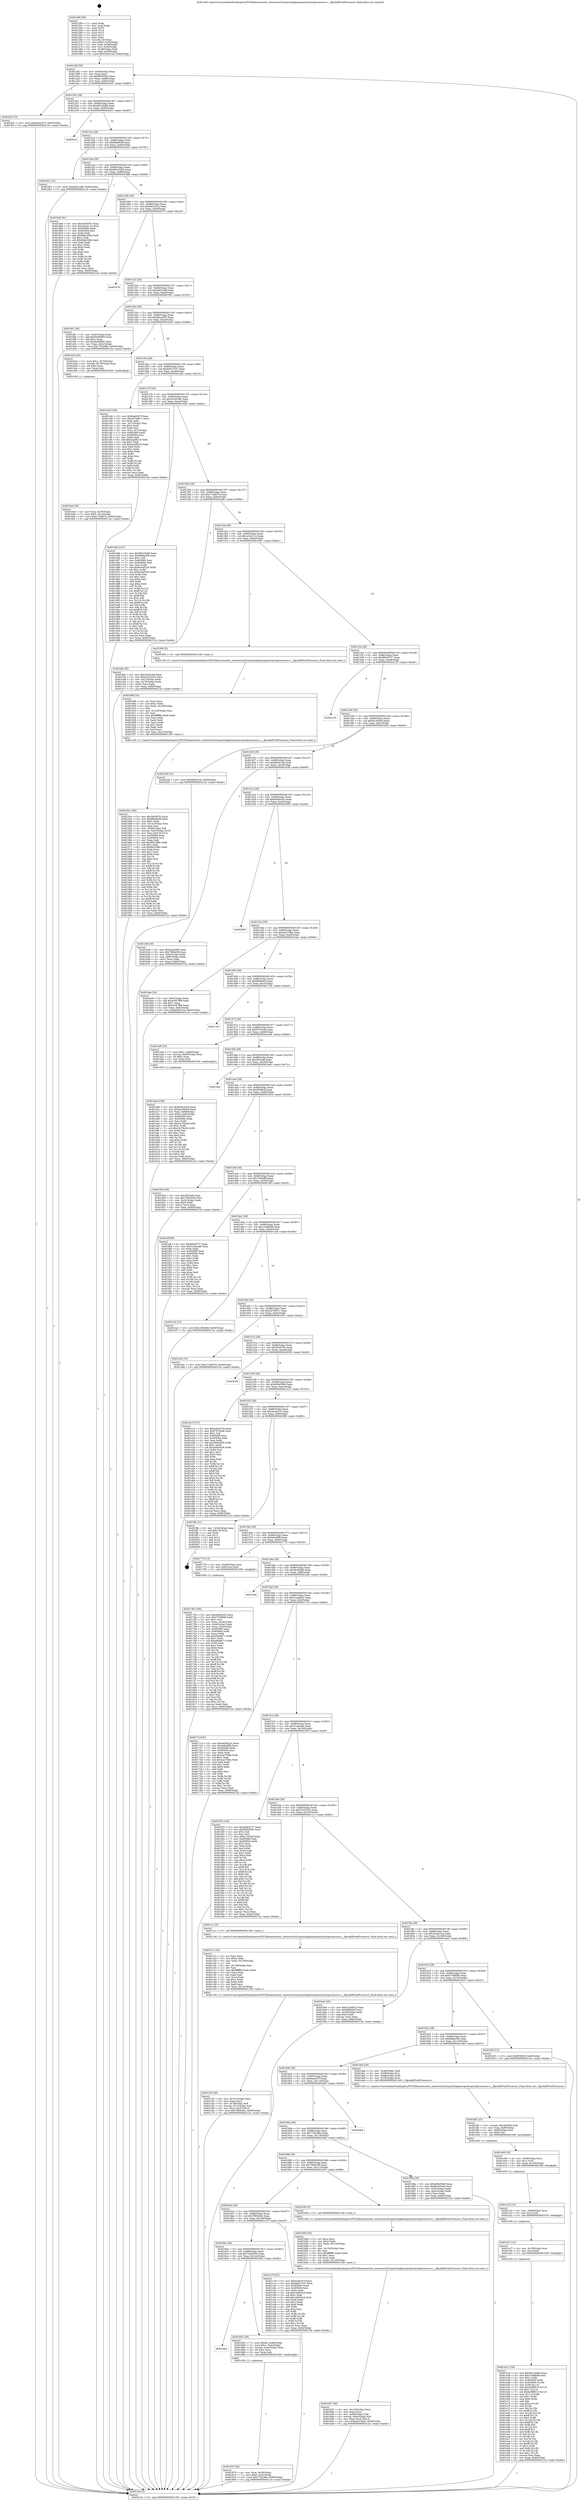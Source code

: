 digraph "0x401260" {
  label = "0x401260 (/mnt/c/Users/mathe/Desktop/tcc/POCII/binaries/extr_reactoswin32ssprintingbasespoolsvprintprocessors.c__RpcAddPrintProcessor_Final-ollvm.out::main(0))"
  labelloc = "t"
  node[shape=record]

  Entry [label="",width=0.3,height=0.3,shape=circle,fillcolor=black,style=filled]
  "0x401292" [label="{
     0x401292 [32]\l
     | [instrs]\l
     &nbsp;&nbsp;0x401292 \<+6\>: mov -0x84(%rbp),%eax\l
     &nbsp;&nbsp;0x401298 \<+2\>: mov %eax,%ecx\l
     &nbsp;&nbsp;0x40129a \<+6\>: sub $0x80f550b3,%ecx\l
     &nbsp;&nbsp;0x4012a0 \<+6\>: mov %eax,-0x88(%rbp)\l
     &nbsp;&nbsp;0x4012a6 \<+6\>: mov %ecx,-0x8c(%rbp)\l
     &nbsp;&nbsp;0x4012ac \<+6\>: je 0000000000401fe5 \<main+0xd85\>\l
  }"]
  "0x401fe5" [label="{
     0x401fe5 [15]\l
     | [instrs]\l
     &nbsp;&nbsp;0x401fe5 \<+10\>: movl $0x4ecee475,-0x84(%rbp)\l
     &nbsp;&nbsp;0x401fef \<+5\>: jmp 000000000040213a \<main+0xeda\>\l
  }"]
  "0x4012b2" [label="{
     0x4012b2 [28]\l
     | [instrs]\l
     &nbsp;&nbsp;0x4012b2 \<+5\>: jmp 00000000004012b7 \<main+0x57\>\l
     &nbsp;&nbsp;0x4012b7 \<+6\>: mov -0x88(%rbp),%eax\l
     &nbsp;&nbsp;0x4012bd \<+5\>: sub $0x86143e66,%eax\l
     &nbsp;&nbsp;0x4012c2 \<+6\>: mov %eax,-0x90(%rbp)\l
     &nbsp;&nbsp;0x4012c8 \<+6\>: je 00000000004020c5 \<main+0xe65\>\l
  }"]
  Exit [label="",width=0.3,height=0.3,shape=circle,fillcolor=black,style=filled,peripheries=2]
  "0x4020c5" [label="{
     0x4020c5\l
  }", style=dashed]
  "0x4012ce" [label="{
     0x4012ce [28]\l
     | [instrs]\l
     &nbsp;&nbsp;0x4012ce \<+5\>: jmp 00000000004012d3 \<main+0x73\>\l
     &nbsp;&nbsp;0x4012d3 \<+6\>: mov -0x88(%rbp),%eax\l
     &nbsp;&nbsp;0x4012d9 \<+5\>: sub $0x88e9f34f,%eax\l
     &nbsp;&nbsp;0x4012de \<+6\>: mov %eax,-0x94(%rbp)\l
     &nbsp;&nbsp;0x4012e4 \<+6\>: je 00000000004019e2 \<main+0x782\>\l
  }"]
  "0x401e33" [label="{
     0x401e33 [154]\l
     | [instrs]\l
     &nbsp;&nbsp;0x401e33 \<+5\>: mov $0x86143e66,%eax\l
     &nbsp;&nbsp;0x401e38 \<+5\>: mov $0x15ddfd49,%esi\l
     &nbsp;&nbsp;0x401e3d \<+3\>: mov $0x1,%r8b\l
     &nbsp;&nbsp;0x401e40 \<+8\>: mov 0x405060,%r9d\l
     &nbsp;&nbsp;0x401e48 \<+8\>: mov 0x405064,%r10d\l
     &nbsp;&nbsp;0x401e50 \<+3\>: mov %r9d,%r11d\l
     &nbsp;&nbsp;0x401e53 \<+7\>: add $0xdc98f013,%r11d\l
     &nbsp;&nbsp;0x401e5a \<+4\>: sub $0x1,%r11d\l
     &nbsp;&nbsp;0x401e5e \<+7\>: sub $0xdc98f013,%r11d\l
     &nbsp;&nbsp;0x401e65 \<+4\>: imul %r11d,%r9d\l
     &nbsp;&nbsp;0x401e69 \<+4\>: and $0x1,%r9d\l
     &nbsp;&nbsp;0x401e6d \<+4\>: cmp $0x0,%r9d\l
     &nbsp;&nbsp;0x401e71 \<+3\>: sete %bl\l
     &nbsp;&nbsp;0x401e74 \<+4\>: cmp $0xa,%r10d\l
     &nbsp;&nbsp;0x401e78 \<+4\>: setl %r14b\l
     &nbsp;&nbsp;0x401e7c \<+3\>: mov %bl,%r15b\l
     &nbsp;&nbsp;0x401e7f \<+4\>: xor $0xff,%r15b\l
     &nbsp;&nbsp;0x401e83 \<+3\>: mov %r14b,%r12b\l
     &nbsp;&nbsp;0x401e86 \<+4\>: xor $0xff,%r12b\l
     &nbsp;&nbsp;0x401e8a \<+4\>: xor $0x1,%r8b\l
     &nbsp;&nbsp;0x401e8e \<+3\>: mov %r15b,%r13b\l
     &nbsp;&nbsp;0x401e91 \<+4\>: and $0xff,%r13b\l
     &nbsp;&nbsp;0x401e95 \<+3\>: and %r8b,%bl\l
     &nbsp;&nbsp;0x401e98 \<+3\>: mov %r12b,%cl\l
     &nbsp;&nbsp;0x401e9b \<+3\>: and $0xff,%cl\l
     &nbsp;&nbsp;0x401e9e \<+3\>: and %r8b,%r14b\l
     &nbsp;&nbsp;0x401ea1 \<+3\>: or %bl,%r13b\l
     &nbsp;&nbsp;0x401ea4 \<+3\>: or %r14b,%cl\l
     &nbsp;&nbsp;0x401ea7 \<+3\>: xor %cl,%r13b\l
     &nbsp;&nbsp;0x401eaa \<+3\>: or %r12b,%r15b\l
     &nbsp;&nbsp;0x401ead \<+4\>: xor $0xff,%r15b\l
     &nbsp;&nbsp;0x401eb1 \<+4\>: or $0x1,%r8b\l
     &nbsp;&nbsp;0x401eb5 \<+3\>: and %r8b,%r15b\l
     &nbsp;&nbsp;0x401eb8 \<+3\>: or %r15b,%r13b\l
     &nbsp;&nbsp;0x401ebb \<+4\>: test $0x1,%r13b\l
     &nbsp;&nbsp;0x401ebf \<+3\>: cmovne %esi,%eax\l
     &nbsp;&nbsp;0x401ec2 \<+6\>: mov %eax,-0x84(%rbp)\l
     &nbsp;&nbsp;0x401ec8 \<+5\>: jmp 000000000040213a \<main+0xeda\>\l
  }"]
  "0x4019e2" [label="{
     0x4019e2 [15]\l
     | [instrs]\l
     &nbsp;&nbsp;0x4019e2 \<+10\>: movl $0xbbf21dd9,-0x84(%rbp)\l
     &nbsp;&nbsp;0x4019ec \<+5\>: jmp 000000000040213a \<main+0xeda\>\l
  }"]
  "0x4012ea" [label="{
     0x4012ea [28]\l
     | [instrs]\l
     &nbsp;&nbsp;0x4012ea \<+5\>: jmp 00000000004012ef \<main+0x8f\>\l
     &nbsp;&nbsp;0x4012ef \<+6\>: mov -0x88(%rbp),%eax\l
     &nbsp;&nbsp;0x4012f5 \<+5\>: sub $0x891b5204,%eax\l
     &nbsp;&nbsp;0x4012fa \<+6\>: mov %eax,-0x98(%rbp)\l
     &nbsp;&nbsp;0x401300 \<+6\>: je 00000000004018a8 \<main+0x648\>\l
  }"]
  "0x401e27" [label="{
     0x401e27 [12]\l
     | [instrs]\l
     &nbsp;&nbsp;0x401e27 \<+4\>: mov -0x78(%rbp),%rcx\l
     &nbsp;&nbsp;0x401e2b \<+3\>: mov %rcx,%rdi\l
     &nbsp;&nbsp;0x401e2e \<+5\>: call 0000000000401030 \<free@plt\>\l
     | [calls]\l
     &nbsp;&nbsp;0x401030 \{1\} (unknown)\l
  }"]
  "0x4018a8" [label="{
     0x4018a8 [91]\l
     | [instrs]\l
     &nbsp;&nbsp;0x4018a8 \<+5\>: mov $0x3b0597fc,%eax\l
     &nbsp;&nbsp;0x4018ad \<+5\>: mov $0xce3a211a,%ecx\l
     &nbsp;&nbsp;0x4018b2 \<+7\>: mov 0x405060,%edx\l
     &nbsp;&nbsp;0x4018b9 \<+7\>: mov 0x405064,%esi\l
     &nbsp;&nbsp;0x4018c0 \<+2\>: mov %edx,%edi\l
     &nbsp;&nbsp;0x4018c2 \<+6\>: add $0x90de356b,%edi\l
     &nbsp;&nbsp;0x4018c8 \<+3\>: sub $0x1,%edi\l
     &nbsp;&nbsp;0x4018cb \<+6\>: sub $0x90de356b,%edi\l
     &nbsp;&nbsp;0x4018d1 \<+3\>: imul %edi,%edx\l
     &nbsp;&nbsp;0x4018d4 \<+3\>: and $0x1,%edx\l
     &nbsp;&nbsp;0x4018d7 \<+3\>: cmp $0x0,%edx\l
     &nbsp;&nbsp;0x4018da \<+4\>: sete %r8b\l
     &nbsp;&nbsp;0x4018de \<+3\>: cmp $0xa,%esi\l
     &nbsp;&nbsp;0x4018e1 \<+4\>: setl %r9b\l
     &nbsp;&nbsp;0x4018e5 \<+3\>: mov %r8b,%r10b\l
     &nbsp;&nbsp;0x4018e8 \<+3\>: and %r9b,%r10b\l
     &nbsp;&nbsp;0x4018eb \<+3\>: xor %r9b,%r8b\l
     &nbsp;&nbsp;0x4018ee \<+3\>: or %r8b,%r10b\l
     &nbsp;&nbsp;0x4018f1 \<+4\>: test $0x1,%r10b\l
     &nbsp;&nbsp;0x4018f5 \<+3\>: cmovne %ecx,%eax\l
     &nbsp;&nbsp;0x4018f8 \<+6\>: mov %eax,-0x84(%rbp)\l
     &nbsp;&nbsp;0x4018fe \<+5\>: jmp 000000000040213a \<main+0xeda\>\l
  }"]
  "0x401306" [label="{
     0x401306 [28]\l
     | [instrs]\l
     &nbsp;&nbsp;0x401306 \<+5\>: jmp 000000000040130b \<main+0xab\>\l
     &nbsp;&nbsp;0x40130b \<+6\>: mov -0x88(%rbp),%eax\l
     &nbsp;&nbsp;0x401311 \<+5\>: sub $0xb40c23cb,%eax\l
     &nbsp;&nbsp;0x401316 \<+6\>: mov %eax,-0x9c(%rbp)\l
     &nbsp;&nbsp;0x40131c \<+6\>: je 0000000000402078 \<main+0xe18\>\l
  }"]
  "0x401e1b" [label="{
     0x401e1b [12]\l
     | [instrs]\l
     &nbsp;&nbsp;0x401e1b \<+4\>: mov -0x68(%rbp),%rcx\l
     &nbsp;&nbsp;0x401e1f \<+3\>: mov %rcx,%rdi\l
     &nbsp;&nbsp;0x401e22 \<+5\>: call 0000000000401030 \<free@plt\>\l
     | [calls]\l
     &nbsp;&nbsp;0x401030 \{1\} (unknown)\l
  }"]
  "0x402078" [label="{
     0x402078\l
  }", style=dashed]
  "0x401322" [label="{
     0x401322 [28]\l
     | [instrs]\l
     &nbsp;&nbsp;0x401322 \<+5\>: jmp 0000000000401327 \<main+0xc7\>\l
     &nbsp;&nbsp;0x401327 \<+6\>: mov -0x88(%rbp),%eax\l
     &nbsp;&nbsp;0x40132d \<+5\>: sub $0xbbf21dd9,%eax\l
     &nbsp;&nbsp;0x401332 \<+6\>: mov %eax,-0xa0(%rbp)\l
     &nbsp;&nbsp;0x401338 \<+6\>: je 00000000004019f1 \<main+0x791\>\l
  }"]
  "0x401e09" [label="{
     0x401e09 [18]\l
     | [instrs]\l
     &nbsp;&nbsp;0x401e09 \<+4\>: mov -0x58(%rbp),%rcx\l
     &nbsp;&nbsp;0x401e0d \<+3\>: mov %rcx,%rdi\l
     &nbsp;&nbsp;0x401e10 \<+6\>: mov %eax,-0x140(%rbp)\l
     &nbsp;&nbsp;0x401e16 \<+5\>: call 0000000000401030 \<free@plt\>\l
     | [calls]\l
     &nbsp;&nbsp;0x401030 \{1\} (unknown)\l
  }"]
  "0x4019f1" [label="{
     0x4019f1 [34]\l
     | [instrs]\l
     &nbsp;&nbsp;0x4019f1 \<+3\>: mov -0x5c(%rbp),%eax\l
     &nbsp;&nbsp;0x4019f4 \<+5\>: add $0x5b4908f3,%eax\l
     &nbsp;&nbsp;0x4019f9 \<+3\>: add $0x1,%eax\l
     &nbsp;&nbsp;0x4019fc \<+5\>: sub $0x5b4908f3,%eax\l
     &nbsp;&nbsp;0x401a01 \<+3\>: mov %eax,-0x5c(%rbp)\l
     &nbsp;&nbsp;0x401a04 \<+10\>: movl $0x7763c88c,-0x84(%rbp)\l
     &nbsp;&nbsp;0x401a0e \<+5\>: jmp 000000000040213a \<main+0xeda\>\l
  }"]
  "0x40133e" [label="{
     0x40133e [28]\l
     | [instrs]\l
     &nbsp;&nbsp;0x40133e \<+5\>: jmp 0000000000401343 \<main+0xe3\>\l
     &nbsp;&nbsp;0x401343 \<+6\>: mov -0x88(%rbp),%eax\l
     &nbsp;&nbsp;0x401349 \<+5\>: sub $0xbdca26f5,%eax\l
     &nbsp;&nbsp;0x40134e \<+6\>: mov %eax,-0xa4(%rbp)\l
     &nbsp;&nbsp;0x401354 \<+6\>: je 0000000000401bcd \<main+0x96d\>\l
  }"]
  "0x401df2" [label="{
     0x401df2 [23]\l
     | [instrs]\l
     &nbsp;&nbsp;0x401df2 \<+10\>: movabs $0x4030b6,%rdi\l
     &nbsp;&nbsp;0x401dfc \<+3\>: mov %eax,-0x80(%rbp)\l
     &nbsp;&nbsp;0x401dff \<+3\>: mov -0x80(%rbp),%esi\l
     &nbsp;&nbsp;0x401e02 \<+2\>: mov $0x0,%al\l
     &nbsp;&nbsp;0x401e04 \<+5\>: call 0000000000401040 \<printf@plt\>\l
     | [calls]\l
     &nbsp;&nbsp;0x401040 \{1\} (unknown)\l
  }"]
  "0x401bcd" [label="{
     0x401bcd [23]\l
     | [instrs]\l
     &nbsp;&nbsp;0x401bcd \<+7\>: movl $0x1,-0x70(%rbp)\l
     &nbsp;&nbsp;0x401bd4 \<+4\>: movslq -0x70(%rbp),%rax\l
     &nbsp;&nbsp;0x401bd8 \<+4\>: shl $0x2,%rax\l
     &nbsp;&nbsp;0x401bdc \<+3\>: mov %rax,%rdi\l
     &nbsp;&nbsp;0x401bdf \<+5\>: call 0000000000401050 \<malloc@plt\>\l
     | [calls]\l
     &nbsp;&nbsp;0x401050 \{1\} (unknown)\l
  }"]
  "0x40135a" [label="{
     0x40135a [28]\l
     | [instrs]\l
     &nbsp;&nbsp;0x40135a \<+5\>: jmp 000000000040135f \<main+0xff\>\l
     &nbsp;&nbsp;0x40135f \<+6\>: mov -0x88(%rbp),%eax\l
     &nbsp;&nbsp;0x401365 \<+5\>: sub $0xbe67a7d7,%eax\l
     &nbsp;&nbsp;0x40136a \<+6\>: mov %eax,-0xa8(%rbp)\l
     &nbsp;&nbsp;0x401370 \<+6\>: je 0000000000401cd4 \<main+0xa74\>\l
  }"]
  "0x401c55" [label="{
     0x401c55 [36]\l
     | [instrs]\l
     &nbsp;&nbsp;0x401c55 \<+6\>: mov -0x13c(%rbp),%ecx\l
     &nbsp;&nbsp;0x401c5b \<+3\>: imul %eax,%ecx\l
     &nbsp;&nbsp;0x401c5e \<+4\>: mov -0x78(%rbp),%r8\l
     &nbsp;&nbsp;0x401c62 \<+4\>: movslq -0x7c(%rbp),%r9\l
     &nbsp;&nbsp;0x401c66 \<+4\>: mov %ecx,(%r8,%r9,4)\l
     &nbsp;&nbsp;0x401c6a \<+10\>: movl $0x78f0440c,-0x84(%rbp)\l
     &nbsp;&nbsp;0x401c74 \<+5\>: jmp 000000000040213a \<main+0xeda\>\l
  }"]
  "0x401cd4" [label="{
     0x401cd4 [104]\l
     | [instrs]\l
     &nbsp;&nbsp;0x401cd4 \<+5\>: mov $0x6aa0c07f,%eax\l
     &nbsp;&nbsp;0x401cd9 \<+5\>: mov $0x2d7a9611,%ecx\l
     &nbsp;&nbsp;0x401cde \<+2\>: xor %edx,%edx\l
     &nbsp;&nbsp;0x401ce0 \<+3\>: mov -0x7c(%rbp),%esi\l
     &nbsp;&nbsp;0x401ce3 \<+3\>: sub $0x1,%edx\l
     &nbsp;&nbsp;0x401ce6 \<+2\>: sub %edx,%esi\l
     &nbsp;&nbsp;0x401ce8 \<+3\>: mov %esi,-0x7c(%rbp)\l
     &nbsp;&nbsp;0x401ceb \<+7\>: mov 0x405060,%edx\l
     &nbsp;&nbsp;0x401cf2 \<+7\>: mov 0x405064,%esi\l
     &nbsp;&nbsp;0x401cf9 \<+2\>: mov %edx,%edi\l
     &nbsp;&nbsp;0x401cfb \<+6\>: add $0x2ead8218,%edi\l
     &nbsp;&nbsp;0x401d01 \<+3\>: sub $0x1,%edi\l
     &nbsp;&nbsp;0x401d04 \<+6\>: sub $0x2ead8218,%edi\l
     &nbsp;&nbsp;0x401d0a \<+3\>: imul %edi,%edx\l
     &nbsp;&nbsp;0x401d0d \<+3\>: and $0x1,%edx\l
     &nbsp;&nbsp;0x401d10 \<+3\>: cmp $0x0,%edx\l
     &nbsp;&nbsp;0x401d13 \<+4\>: sete %r8b\l
     &nbsp;&nbsp;0x401d17 \<+3\>: cmp $0xa,%esi\l
     &nbsp;&nbsp;0x401d1a \<+4\>: setl %r9b\l
     &nbsp;&nbsp;0x401d1e \<+3\>: mov %r8b,%r10b\l
     &nbsp;&nbsp;0x401d21 \<+3\>: and %r9b,%r10b\l
     &nbsp;&nbsp;0x401d24 \<+3\>: xor %r9b,%r8b\l
     &nbsp;&nbsp;0x401d27 \<+3\>: or %r8b,%r10b\l
     &nbsp;&nbsp;0x401d2a \<+4\>: test $0x1,%r10b\l
     &nbsp;&nbsp;0x401d2e \<+3\>: cmovne %ecx,%eax\l
     &nbsp;&nbsp;0x401d31 \<+6\>: mov %eax,-0x84(%rbp)\l
     &nbsp;&nbsp;0x401d37 \<+5\>: jmp 000000000040213a \<main+0xeda\>\l
  }"]
  "0x401376" [label="{
     0x401376 [28]\l
     | [instrs]\l
     &nbsp;&nbsp;0x401376 \<+5\>: jmp 000000000040137b \<main+0x11b\>\l
     &nbsp;&nbsp;0x40137b \<+6\>: mov -0x88(%rbp),%eax\l
     &nbsp;&nbsp;0x401381 \<+5\>: sub $0xc0245cdb,%eax\l
     &nbsp;&nbsp;0x401386 \<+6\>: mov %eax,-0xac(%rbp)\l
     &nbsp;&nbsp;0x40138c \<+6\>: je 0000000000401d4b \<main+0xaeb\>\l
  }"]
  "0x401c21" [label="{
     0x401c21 [52]\l
     | [instrs]\l
     &nbsp;&nbsp;0x401c21 \<+2\>: xor %ecx,%ecx\l
     &nbsp;&nbsp;0x401c23 \<+5\>: mov $0x2,%edx\l
     &nbsp;&nbsp;0x401c28 \<+6\>: mov %edx,-0x138(%rbp)\l
     &nbsp;&nbsp;0x401c2e \<+1\>: cltd\l
     &nbsp;&nbsp;0x401c2f \<+6\>: mov -0x138(%rbp),%esi\l
     &nbsp;&nbsp;0x401c35 \<+2\>: idiv %esi\l
     &nbsp;&nbsp;0x401c37 \<+6\>: imul $0xfffffffe,%edx,%edx\l
     &nbsp;&nbsp;0x401c3d \<+2\>: mov %ecx,%edi\l
     &nbsp;&nbsp;0x401c3f \<+2\>: sub %edx,%edi\l
     &nbsp;&nbsp;0x401c41 \<+2\>: mov %ecx,%edx\l
     &nbsp;&nbsp;0x401c43 \<+3\>: sub $0x1,%edx\l
     &nbsp;&nbsp;0x401c46 \<+2\>: add %edx,%edi\l
     &nbsp;&nbsp;0x401c48 \<+2\>: sub %edi,%ecx\l
     &nbsp;&nbsp;0x401c4a \<+6\>: mov %ecx,-0x13c(%rbp)\l
     &nbsp;&nbsp;0x401c50 \<+5\>: call 0000000000401160 \<next_i\>\l
     | [calls]\l
     &nbsp;&nbsp;0x401160 \{1\} (/mnt/c/Users/mathe/Desktop/tcc/POCII/binaries/extr_reactoswin32ssprintingbasespoolsvprintprocessors.c__RpcAddPrintProcessor_Final-ollvm.out::next_i)\l
  }"]
  "0x401d4b" [label="{
     0x401d4b [147]\l
     | [instrs]\l
     &nbsp;&nbsp;0x401d4b \<+5\>: mov $0x86143e66,%eax\l
     &nbsp;&nbsp;0x401d50 \<+5\>: mov $0x680bcf39,%ecx\l
     &nbsp;&nbsp;0x401d55 \<+2\>: mov $0x1,%dl\l
     &nbsp;&nbsp;0x401d57 \<+7\>: mov 0x405060,%esi\l
     &nbsp;&nbsp;0x401d5e \<+7\>: mov 0x405064,%edi\l
     &nbsp;&nbsp;0x401d65 \<+3\>: mov %esi,%r8d\l
     &nbsp;&nbsp;0x401d68 \<+7\>: add $0x6c5a0220,%r8d\l
     &nbsp;&nbsp;0x401d6f \<+4\>: sub $0x1,%r8d\l
     &nbsp;&nbsp;0x401d73 \<+7\>: sub $0x6c5a0220,%r8d\l
     &nbsp;&nbsp;0x401d7a \<+4\>: imul %r8d,%esi\l
     &nbsp;&nbsp;0x401d7e \<+3\>: and $0x1,%esi\l
     &nbsp;&nbsp;0x401d81 \<+3\>: cmp $0x0,%esi\l
     &nbsp;&nbsp;0x401d84 \<+4\>: sete %r9b\l
     &nbsp;&nbsp;0x401d88 \<+3\>: cmp $0xa,%edi\l
     &nbsp;&nbsp;0x401d8b \<+4\>: setl %r10b\l
     &nbsp;&nbsp;0x401d8f \<+3\>: mov %r9b,%r11b\l
     &nbsp;&nbsp;0x401d92 \<+4\>: xor $0xff,%r11b\l
     &nbsp;&nbsp;0x401d96 \<+3\>: mov %r10b,%bl\l
     &nbsp;&nbsp;0x401d99 \<+3\>: xor $0xff,%bl\l
     &nbsp;&nbsp;0x401d9c \<+3\>: xor $0x1,%dl\l
     &nbsp;&nbsp;0x401d9f \<+3\>: mov %r11b,%r14b\l
     &nbsp;&nbsp;0x401da2 \<+4\>: and $0xff,%r14b\l
     &nbsp;&nbsp;0x401da6 \<+3\>: and %dl,%r9b\l
     &nbsp;&nbsp;0x401da9 \<+3\>: mov %bl,%r15b\l
     &nbsp;&nbsp;0x401dac \<+4\>: and $0xff,%r15b\l
     &nbsp;&nbsp;0x401db0 \<+3\>: and %dl,%r10b\l
     &nbsp;&nbsp;0x401db3 \<+3\>: or %r9b,%r14b\l
     &nbsp;&nbsp;0x401db6 \<+3\>: or %r10b,%r15b\l
     &nbsp;&nbsp;0x401db9 \<+3\>: xor %r15b,%r14b\l
     &nbsp;&nbsp;0x401dbc \<+3\>: or %bl,%r11b\l
     &nbsp;&nbsp;0x401dbf \<+4\>: xor $0xff,%r11b\l
     &nbsp;&nbsp;0x401dc3 \<+3\>: or $0x1,%dl\l
     &nbsp;&nbsp;0x401dc6 \<+3\>: and %dl,%r11b\l
     &nbsp;&nbsp;0x401dc9 \<+3\>: or %r11b,%r14b\l
     &nbsp;&nbsp;0x401dcc \<+4\>: test $0x1,%r14b\l
     &nbsp;&nbsp;0x401dd0 \<+3\>: cmovne %ecx,%eax\l
     &nbsp;&nbsp;0x401dd3 \<+6\>: mov %eax,-0x84(%rbp)\l
     &nbsp;&nbsp;0x401dd9 \<+5\>: jmp 000000000040213a \<main+0xeda\>\l
  }"]
  "0x401392" [label="{
     0x401392 [28]\l
     | [instrs]\l
     &nbsp;&nbsp;0x401392 \<+5\>: jmp 0000000000401397 \<main+0x137\>\l
     &nbsp;&nbsp;0x401397 \<+6\>: mov -0x88(%rbp),%eax\l
     &nbsp;&nbsp;0x40139d \<+5\>: sub $0xc71b857d,%eax\l
     &nbsp;&nbsp;0x4013a2 \<+6\>: mov %eax,-0xb0(%rbp)\l
     &nbsp;&nbsp;0x4013a8 \<+6\>: je 0000000000401bfe \<main+0x99e\>\l
  }"]
  "0x401be4" [label="{
     0x401be4 [26]\l
     | [instrs]\l
     &nbsp;&nbsp;0x401be4 \<+4\>: mov %rax,-0x78(%rbp)\l
     &nbsp;&nbsp;0x401be8 \<+7\>: movl $0x0,-0x7c(%rbp)\l
     &nbsp;&nbsp;0x401bef \<+10\>: movl $0xc71b857d,-0x84(%rbp)\l
     &nbsp;&nbsp;0x401bf9 \<+5\>: jmp 000000000040213a \<main+0xeda\>\l
  }"]
  "0x401bfe" [label="{
     0x401bfe [30]\l
     | [instrs]\l
     &nbsp;&nbsp;0x401bfe \<+5\>: mov $0xc0245cdb,%eax\l
     &nbsp;&nbsp;0x401c03 \<+5\>: mov $0x52322253,%ecx\l
     &nbsp;&nbsp;0x401c08 \<+3\>: mov -0x7c(%rbp),%edx\l
     &nbsp;&nbsp;0x401c0b \<+3\>: cmp -0x70(%rbp),%edx\l
     &nbsp;&nbsp;0x401c0e \<+3\>: cmovl %ecx,%eax\l
     &nbsp;&nbsp;0x401c11 \<+6\>: mov %eax,-0x84(%rbp)\l
     &nbsp;&nbsp;0x401c17 \<+5\>: jmp 000000000040213a \<main+0xeda\>\l
  }"]
  "0x4013ae" [label="{
     0x4013ae [28]\l
     | [instrs]\l
     &nbsp;&nbsp;0x4013ae \<+5\>: jmp 00000000004013b3 \<main+0x153\>\l
     &nbsp;&nbsp;0x4013b3 \<+6\>: mov -0x88(%rbp),%eax\l
     &nbsp;&nbsp;0x4013b9 \<+5\>: sub $0xce3a211a,%eax\l
     &nbsp;&nbsp;0x4013be \<+6\>: mov %eax,-0xb4(%rbp)\l
     &nbsp;&nbsp;0x4013c4 \<+6\>: je 0000000000401903 \<main+0x6a3\>\l
  }"]
  "0x401b87" [label="{
     0x401b87 [36]\l
     | [instrs]\l
     &nbsp;&nbsp;0x401b87 \<+6\>: mov -0x134(%rbp),%ecx\l
     &nbsp;&nbsp;0x401b8d \<+3\>: imul %eax,%ecx\l
     &nbsp;&nbsp;0x401b90 \<+4\>: mov -0x68(%rbp),%rdi\l
     &nbsp;&nbsp;0x401b94 \<+4\>: movslq -0x6c(%rbp),%r8\l
     &nbsp;&nbsp;0x401b98 \<+4\>: mov %ecx,(%rdi,%r8,4)\l
     &nbsp;&nbsp;0x401b9c \<+10\>: movl $0xee6134b4,-0x84(%rbp)\l
     &nbsp;&nbsp;0x401ba6 \<+5\>: jmp 000000000040213a \<main+0xeda\>\l
  }"]
  "0x401903" [label="{
     0x401903 [5]\l
     | [instrs]\l
     &nbsp;&nbsp;0x401903 \<+5\>: call 0000000000401160 \<next_i\>\l
     | [calls]\l
     &nbsp;&nbsp;0x401160 \{1\} (/mnt/c/Users/mathe/Desktop/tcc/POCII/binaries/extr_reactoswin32ssprintingbasespoolsvprintprocessors.c__RpcAddPrintProcessor_Final-ollvm.out::next_i)\l
  }"]
  "0x4013ca" [label="{
     0x4013ca [28]\l
     | [instrs]\l
     &nbsp;&nbsp;0x4013ca \<+5\>: jmp 00000000004013cf \<main+0x16f\>\l
     &nbsp;&nbsp;0x4013cf \<+6\>: mov -0x88(%rbp),%eax\l
     &nbsp;&nbsp;0x4013d5 \<+5\>: sub $0xd8dc9737,%eax\l
     &nbsp;&nbsp;0x4013da \<+6\>: mov %eax,-0xb8(%rbp)\l
     &nbsp;&nbsp;0x4013e0 \<+6\>: je 0000000000402129 \<main+0xec9\>\l
  }"]
  "0x401b5b" [label="{
     0x401b5b [44]\l
     | [instrs]\l
     &nbsp;&nbsp;0x401b5b \<+2\>: xor %ecx,%ecx\l
     &nbsp;&nbsp;0x401b5d \<+5\>: mov $0x2,%edx\l
     &nbsp;&nbsp;0x401b62 \<+6\>: mov %edx,-0x130(%rbp)\l
     &nbsp;&nbsp;0x401b68 \<+1\>: cltd\l
     &nbsp;&nbsp;0x401b69 \<+6\>: mov -0x130(%rbp),%esi\l
     &nbsp;&nbsp;0x401b6f \<+2\>: idiv %esi\l
     &nbsp;&nbsp;0x401b71 \<+6\>: imul $0xfffffffe,%edx,%edx\l
     &nbsp;&nbsp;0x401b77 \<+3\>: sub $0x1,%ecx\l
     &nbsp;&nbsp;0x401b7a \<+2\>: sub %ecx,%edx\l
     &nbsp;&nbsp;0x401b7c \<+6\>: mov %edx,-0x134(%rbp)\l
     &nbsp;&nbsp;0x401b82 \<+5\>: call 0000000000401160 \<next_i\>\l
     | [calls]\l
     &nbsp;&nbsp;0x401160 \{1\} (/mnt/c/Users/mathe/Desktop/tcc/POCII/binaries/extr_reactoswin32ssprintingbasespoolsvprintprocessors.c__RpcAddPrintProcessor_Final-ollvm.out::next_i)\l
  }"]
  "0x402129" [label="{
     0x402129\l
  }", style=dashed]
  "0x4013e6" [label="{
     0x4013e6 [28]\l
     | [instrs]\l
     &nbsp;&nbsp;0x4013e6 \<+5\>: jmp 00000000004013eb \<main+0x18b\>\l
     &nbsp;&nbsp;0x4013eb \<+6\>: mov -0x88(%rbp),%eax\l
     &nbsp;&nbsp;0x4013f1 \<+5\>: sub $0xda1858cd,%eax\l
     &nbsp;&nbsp;0x4013f6 \<+6\>: mov %eax,-0xbc(%rbp)\l
     &nbsp;&nbsp;0x4013fc \<+6\>: je 0000000000401b29 \<main+0x8c9\>\l
  }"]
  "0x401abd" [label="{
     0x401abd [108]\l
     | [instrs]\l
     &nbsp;&nbsp;0x401abd \<+5\>: mov $0xb40c23cb,%ecx\l
     &nbsp;&nbsp;0x401ac2 \<+5\>: mov $0xda1858cd,%edx\l
     &nbsp;&nbsp;0x401ac7 \<+4\>: mov %rax,-0x68(%rbp)\l
     &nbsp;&nbsp;0x401acb \<+7\>: movl $0x0,-0x6c(%rbp)\l
     &nbsp;&nbsp;0x401ad2 \<+7\>: mov 0x405060,%esi\l
     &nbsp;&nbsp;0x401ad9 \<+8\>: mov 0x405064,%r8d\l
     &nbsp;&nbsp;0x401ae1 \<+3\>: mov %esi,%r9d\l
     &nbsp;&nbsp;0x401ae4 \<+7\>: add $0x23c78e3b,%r9d\l
     &nbsp;&nbsp;0x401aeb \<+4\>: sub $0x1,%r9d\l
     &nbsp;&nbsp;0x401aef \<+7\>: sub $0x23c78e3b,%r9d\l
     &nbsp;&nbsp;0x401af6 \<+4\>: imul %r9d,%esi\l
     &nbsp;&nbsp;0x401afa \<+3\>: and $0x1,%esi\l
     &nbsp;&nbsp;0x401afd \<+3\>: cmp $0x0,%esi\l
     &nbsp;&nbsp;0x401b00 \<+4\>: sete %r10b\l
     &nbsp;&nbsp;0x401b04 \<+4\>: cmp $0xa,%r8d\l
     &nbsp;&nbsp;0x401b08 \<+4\>: setl %r11b\l
     &nbsp;&nbsp;0x401b0c \<+3\>: mov %r10b,%bl\l
     &nbsp;&nbsp;0x401b0f \<+3\>: and %r11b,%bl\l
     &nbsp;&nbsp;0x401b12 \<+3\>: xor %r11b,%r10b\l
     &nbsp;&nbsp;0x401b15 \<+3\>: or %r10b,%bl\l
     &nbsp;&nbsp;0x401b18 \<+3\>: test $0x1,%bl\l
     &nbsp;&nbsp;0x401b1b \<+3\>: cmovne %edx,%ecx\l
     &nbsp;&nbsp;0x401b1e \<+6\>: mov %ecx,-0x84(%rbp)\l
     &nbsp;&nbsp;0x401b24 \<+5\>: jmp 000000000040213a \<main+0xeda\>\l
  }"]
  "0x401b29" [label="{
     0x401b29 [15]\l
     | [instrs]\l
     &nbsp;&nbsp;0x401b29 \<+10\>: movl $0xdf2b0104,-0x84(%rbp)\l
     &nbsp;&nbsp;0x401b33 \<+5\>: jmp 000000000040213a \<main+0xeda\>\l
  }"]
  "0x401402" [label="{
     0x401402 [28]\l
     | [instrs]\l
     &nbsp;&nbsp;0x401402 \<+5\>: jmp 0000000000401407 \<main+0x1a7\>\l
     &nbsp;&nbsp;0x401407 \<+6\>: mov -0x88(%rbp),%eax\l
     &nbsp;&nbsp;0x40140d \<+5\>: sub $0xdf2b0104,%eax\l
     &nbsp;&nbsp;0x401412 \<+6\>: mov %eax,-0xc0(%rbp)\l
     &nbsp;&nbsp;0x401418 \<+6\>: je 0000000000401b38 \<main+0x8d8\>\l
  }"]
  "0x40193c" [label="{
     0x40193c [166]\l
     | [instrs]\l
     &nbsp;&nbsp;0x40193c \<+5\>: mov $0x3b0597fc,%ecx\l
     &nbsp;&nbsp;0x401941 \<+5\>: mov $0x88e9f34f,%edx\l
     &nbsp;&nbsp;0x401946 \<+3\>: mov $0x1,%r8b\l
     &nbsp;&nbsp;0x401949 \<+6\>: mov -0x12c(%rbp),%esi\l
     &nbsp;&nbsp;0x40194f \<+3\>: imul %eax,%esi\l
     &nbsp;&nbsp;0x401952 \<+4\>: mov -0x58(%rbp),%r9\l
     &nbsp;&nbsp;0x401956 \<+4\>: movslq -0x5c(%rbp),%r10\l
     &nbsp;&nbsp;0x40195a \<+4\>: mov %esi,(%r9,%r10,4)\l
     &nbsp;&nbsp;0x40195e \<+7\>: mov 0x405060,%eax\l
     &nbsp;&nbsp;0x401965 \<+7\>: mov 0x405064,%esi\l
     &nbsp;&nbsp;0x40196c \<+2\>: mov %eax,%edi\l
     &nbsp;&nbsp;0x40196e \<+6\>: add $0x96316f6c,%edi\l
     &nbsp;&nbsp;0x401974 \<+3\>: sub $0x1,%edi\l
     &nbsp;&nbsp;0x401977 \<+6\>: sub $0x96316f6c,%edi\l
     &nbsp;&nbsp;0x40197d \<+3\>: imul %edi,%eax\l
     &nbsp;&nbsp;0x401980 \<+3\>: and $0x1,%eax\l
     &nbsp;&nbsp;0x401983 \<+3\>: cmp $0x0,%eax\l
     &nbsp;&nbsp;0x401986 \<+4\>: sete %r11b\l
     &nbsp;&nbsp;0x40198a \<+3\>: cmp $0xa,%esi\l
     &nbsp;&nbsp;0x40198d \<+3\>: setl %bl\l
     &nbsp;&nbsp;0x401990 \<+3\>: mov %r11b,%r14b\l
     &nbsp;&nbsp;0x401993 \<+4\>: xor $0xff,%r14b\l
     &nbsp;&nbsp;0x401997 \<+3\>: mov %bl,%r15b\l
     &nbsp;&nbsp;0x40199a \<+4\>: xor $0xff,%r15b\l
     &nbsp;&nbsp;0x40199e \<+4\>: xor $0x0,%r8b\l
     &nbsp;&nbsp;0x4019a2 \<+3\>: mov %r14b,%r12b\l
     &nbsp;&nbsp;0x4019a5 \<+4\>: and $0x0,%r12b\l
     &nbsp;&nbsp;0x4019a9 \<+3\>: and %r8b,%r11b\l
     &nbsp;&nbsp;0x4019ac \<+3\>: mov %r15b,%r13b\l
     &nbsp;&nbsp;0x4019af \<+4\>: and $0x0,%r13b\l
     &nbsp;&nbsp;0x4019b3 \<+3\>: and %r8b,%bl\l
     &nbsp;&nbsp;0x4019b6 \<+3\>: or %r11b,%r12b\l
     &nbsp;&nbsp;0x4019b9 \<+3\>: or %bl,%r13b\l
     &nbsp;&nbsp;0x4019bc \<+3\>: xor %r13b,%r12b\l
     &nbsp;&nbsp;0x4019bf \<+3\>: or %r15b,%r14b\l
     &nbsp;&nbsp;0x4019c2 \<+4\>: xor $0xff,%r14b\l
     &nbsp;&nbsp;0x4019c6 \<+4\>: or $0x0,%r8b\l
     &nbsp;&nbsp;0x4019ca \<+3\>: and %r8b,%r14b\l
     &nbsp;&nbsp;0x4019cd \<+3\>: or %r14b,%r12b\l
     &nbsp;&nbsp;0x4019d0 \<+4\>: test $0x1,%r12b\l
     &nbsp;&nbsp;0x4019d4 \<+3\>: cmovne %edx,%ecx\l
     &nbsp;&nbsp;0x4019d7 \<+6\>: mov %ecx,-0x84(%rbp)\l
     &nbsp;&nbsp;0x4019dd \<+5\>: jmp 000000000040213a \<main+0xeda\>\l
  }"]
  "0x401b38" [label="{
     0x401b38 [30]\l
     | [instrs]\l
     &nbsp;&nbsp;0x401b38 \<+5\>: mov $0xbdca26f5,%eax\l
     &nbsp;&nbsp;0x401b3d \<+5\>: mov $0x7899a2f9,%ecx\l
     &nbsp;&nbsp;0x401b42 \<+3\>: mov -0x6c(%rbp),%edx\l
     &nbsp;&nbsp;0x401b45 \<+3\>: cmp -0x60(%rbp),%edx\l
     &nbsp;&nbsp;0x401b48 \<+3\>: cmovl %ecx,%eax\l
     &nbsp;&nbsp;0x401b4b \<+6\>: mov %eax,-0x84(%rbp)\l
     &nbsp;&nbsp;0x401b51 \<+5\>: jmp 000000000040213a \<main+0xeda\>\l
  }"]
  "0x40141e" [label="{
     0x40141e [28]\l
     | [instrs]\l
     &nbsp;&nbsp;0x40141e \<+5\>: jmp 0000000000401423 \<main+0x1c3\>\l
     &nbsp;&nbsp;0x401423 \<+6\>: mov -0x88(%rbp),%eax\l
     &nbsp;&nbsp;0x401429 \<+5\>: sub $0xeb58425c,%eax\l
     &nbsp;&nbsp;0x40142e \<+6\>: mov %eax,-0xc4(%rbp)\l
     &nbsp;&nbsp;0x401434 \<+6\>: je 0000000000402009 \<main+0xda9\>\l
  }"]
  "0x401908" [label="{
     0x401908 [52]\l
     | [instrs]\l
     &nbsp;&nbsp;0x401908 \<+2\>: xor %ecx,%ecx\l
     &nbsp;&nbsp;0x40190a \<+5\>: mov $0x2,%edx\l
     &nbsp;&nbsp;0x40190f \<+6\>: mov %edx,-0x128(%rbp)\l
     &nbsp;&nbsp;0x401915 \<+1\>: cltd\l
     &nbsp;&nbsp;0x401916 \<+6\>: mov -0x128(%rbp),%esi\l
     &nbsp;&nbsp;0x40191c \<+2\>: idiv %esi\l
     &nbsp;&nbsp;0x40191e \<+6\>: imul $0xfffffffe,%edx,%edx\l
     &nbsp;&nbsp;0x401924 \<+2\>: mov %ecx,%edi\l
     &nbsp;&nbsp;0x401926 \<+2\>: sub %edx,%edi\l
     &nbsp;&nbsp;0x401928 \<+2\>: mov %ecx,%edx\l
     &nbsp;&nbsp;0x40192a \<+3\>: sub $0x1,%edx\l
     &nbsp;&nbsp;0x40192d \<+2\>: add %edx,%edi\l
     &nbsp;&nbsp;0x40192f \<+2\>: sub %edi,%ecx\l
     &nbsp;&nbsp;0x401931 \<+6\>: mov %ecx,-0x12c(%rbp)\l
     &nbsp;&nbsp;0x401937 \<+5\>: call 0000000000401160 \<next_i\>\l
     | [calls]\l
     &nbsp;&nbsp;0x401160 \{1\} (/mnt/c/Users/mathe/Desktop/tcc/POCII/binaries/extr_reactoswin32ssprintingbasespoolsvprintprocessors.c__RpcAddPrintProcessor_Final-ollvm.out::next_i)\l
  }"]
  "0x402009" [label="{
     0x402009\l
  }", style=dashed]
  "0x40143a" [label="{
     0x40143a [28]\l
     | [instrs]\l
     &nbsp;&nbsp;0x40143a \<+5\>: jmp 000000000040143f \<main+0x1df\>\l
     &nbsp;&nbsp;0x40143f \<+6\>: mov -0x88(%rbp),%eax\l
     &nbsp;&nbsp;0x401445 \<+5\>: sub $0xee6134b4,%eax\l
     &nbsp;&nbsp;0x40144a \<+6\>: mov %eax,-0xc8(%rbp)\l
     &nbsp;&nbsp;0x401450 \<+6\>: je 0000000000401bab \<main+0x94b\>\l
  }"]
  "0x401870" [label="{
     0x401870 [26]\l
     | [instrs]\l
     &nbsp;&nbsp;0x401870 \<+4\>: mov %rax,-0x58(%rbp)\l
     &nbsp;&nbsp;0x401874 \<+7\>: movl $0x0,-0x5c(%rbp)\l
     &nbsp;&nbsp;0x40187b \<+10\>: movl $0x7763c88c,-0x84(%rbp)\l
     &nbsp;&nbsp;0x401885 \<+5\>: jmp 000000000040213a \<main+0xeda\>\l
  }"]
  "0x401bab" [label="{
     0x401bab [34]\l
     | [instrs]\l
     &nbsp;&nbsp;0x401bab \<+3\>: mov -0x6c(%rbp),%eax\l
     &nbsp;&nbsp;0x401bae \<+5\>: add $0xec047f88,%eax\l
     &nbsp;&nbsp;0x401bb3 \<+3\>: add $0x1,%eax\l
     &nbsp;&nbsp;0x401bb6 \<+5\>: sub $0xec047f88,%eax\l
     &nbsp;&nbsp;0x401bbb \<+3\>: mov %eax,-0x6c(%rbp)\l
     &nbsp;&nbsp;0x401bbe \<+10\>: movl $0xdf2b0104,-0x84(%rbp)\l
     &nbsp;&nbsp;0x401bc8 \<+5\>: jmp 000000000040213a \<main+0xeda\>\l
  }"]
  "0x401456" [label="{
     0x401456 [28]\l
     | [instrs]\l
     &nbsp;&nbsp;0x401456 \<+5\>: jmp 000000000040145b \<main+0x1fb\>\l
     &nbsp;&nbsp;0x40145b \<+6\>: mov -0x88(%rbp),%eax\l
     &nbsp;&nbsp;0x401461 \<+5\>: sub $0xf686efe0,%eax\l
     &nbsp;&nbsp;0x401466 \<+6\>: mov %eax,-0xcc(%rbp)\l
     &nbsp;&nbsp;0x40146c \<+6\>: je 0000000000401702 \<main+0x4a2\>\l
  }"]
  "0x4016da" [label="{
     0x4016da\l
  }", style=dashed]
  "0x401702" [label="{
     0x401702\l
  }", style=dashed]
  "0x401472" [label="{
     0x401472 [28]\l
     | [instrs]\l
     &nbsp;&nbsp;0x401472 \<+5\>: jmp 0000000000401477 \<main+0x217\>\l
     &nbsp;&nbsp;0x401477 \<+6\>: mov -0x88(%rbp),%eax\l
     &nbsp;&nbsp;0x40147d \<+5\>: sub $0xf7974ca8,%eax\l
     &nbsp;&nbsp;0x401482 \<+6\>: mov %eax,-0xd0(%rbp)\l
     &nbsp;&nbsp;0x401488 \<+6\>: je 0000000000401aa6 \<main+0x846\>\l
  }"]
  "0x401852" [label="{
     0x401852 [30]\l
     | [instrs]\l
     &nbsp;&nbsp;0x401852 \<+7\>: movl $0x64,-0x48(%rbp)\l
     &nbsp;&nbsp;0x401859 \<+7\>: movl $0x1,-0x4c(%rbp)\l
     &nbsp;&nbsp;0x401860 \<+4\>: movslq -0x4c(%rbp),%rax\l
     &nbsp;&nbsp;0x401864 \<+4\>: shl $0x2,%rax\l
     &nbsp;&nbsp;0x401868 \<+3\>: mov %rax,%rdi\l
     &nbsp;&nbsp;0x40186b \<+5\>: call 0000000000401050 \<malloc@plt\>\l
     | [calls]\l
     &nbsp;&nbsp;0x401050 \{1\} (unknown)\l
  }"]
  "0x401aa6" [label="{
     0x401aa6 [23]\l
     | [instrs]\l
     &nbsp;&nbsp;0x401aa6 \<+7\>: movl $0x1,-0x60(%rbp)\l
     &nbsp;&nbsp;0x401aad \<+4\>: movslq -0x60(%rbp),%rax\l
     &nbsp;&nbsp;0x401ab1 \<+4\>: shl $0x2,%rax\l
     &nbsp;&nbsp;0x401ab5 \<+3\>: mov %rax,%rdi\l
     &nbsp;&nbsp;0x401ab8 \<+5\>: call 0000000000401050 \<malloc@plt\>\l
     | [calls]\l
     &nbsp;&nbsp;0x401050 \{1\} (unknown)\l
  }"]
  "0x40148e" [label="{
     0x40148e [28]\l
     | [instrs]\l
     &nbsp;&nbsp;0x40148e \<+5\>: jmp 0000000000401493 \<main+0x233\>\l
     &nbsp;&nbsp;0x401493 \<+6\>: mov -0x88(%rbp),%eax\l
     &nbsp;&nbsp;0x401499 \<+5\>: sub $0x2853afd,%eax\l
     &nbsp;&nbsp;0x40149e \<+6\>: mov %eax,-0xd4(%rbp)\l
     &nbsp;&nbsp;0x4014a4 \<+6\>: je 0000000000401edc \<main+0xc7c\>\l
  }"]
  "0x4016be" [label="{
     0x4016be [28]\l
     | [instrs]\l
     &nbsp;&nbsp;0x4016be \<+5\>: jmp 00000000004016c3 \<main+0x463\>\l
     &nbsp;&nbsp;0x4016c3 \<+6\>: mov -0x88(%rbp),%eax\l
     &nbsp;&nbsp;0x4016c9 \<+5\>: sub $0x7c842050,%eax\l
     &nbsp;&nbsp;0x4016ce \<+6\>: mov %eax,-0x124(%rbp)\l
     &nbsp;&nbsp;0x4016d4 \<+6\>: je 0000000000401852 \<main+0x5f2\>\l
  }"]
  "0x401edc" [label="{
     0x401edc\l
  }", style=dashed]
  "0x4014aa" [label="{
     0x4014aa [28]\l
     | [instrs]\l
     &nbsp;&nbsp;0x4014aa \<+5\>: jmp 00000000004014af \<main+0x24f\>\l
     &nbsp;&nbsp;0x4014af \<+6\>: mov -0x88(%rbp),%eax\l
     &nbsp;&nbsp;0x4014b5 \<+5\>: sub $0xf558b2f,%eax\l
     &nbsp;&nbsp;0x4014ba \<+6\>: mov %eax,-0xd8(%rbp)\l
     &nbsp;&nbsp;0x4014c0 \<+6\>: je 0000000000401834 \<main+0x5d4\>\l
  }"]
  "0x401c79" [label="{
     0x401c79 [91]\l
     | [instrs]\l
     &nbsp;&nbsp;0x401c79 \<+5\>: mov $0x6aa0c07f,%eax\l
     &nbsp;&nbsp;0x401c7e \<+5\>: mov $0xbe67a7d7,%ecx\l
     &nbsp;&nbsp;0x401c83 \<+7\>: mov 0x405060,%edx\l
     &nbsp;&nbsp;0x401c8a \<+7\>: mov 0x405064,%esi\l
     &nbsp;&nbsp;0x401c91 \<+2\>: mov %edx,%edi\l
     &nbsp;&nbsp;0x401c93 \<+6\>: sub $0xc440b2cd,%edi\l
     &nbsp;&nbsp;0x401c99 \<+3\>: sub $0x1,%edi\l
     &nbsp;&nbsp;0x401c9c \<+6\>: add $0xc440b2cd,%edi\l
     &nbsp;&nbsp;0x401ca2 \<+3\>: imul %edi,%edx\l
     &nbsp;&nbsp;0x401ca5 \<+3\>: and $0x1,%edx\l
     &nbsp;&nbsp;0x401ca8 \<+3\>: cmp $0x0,%edx\l
     &nbsp;&nbsp;0x401cab \<+4\>: sete %r8b\l
     &nbsp;&nbsp;0x401caf \<+3\>: cmp $0xa,%esi\l
     &nbsp;&nbsp;0x401cb2 \<+4\>: setl %r9b\l
     &nbsp;&nbsp;0x401cb6 \<+3\>: mov %r8b,%r10b\l
     &nbsp;&nbsp;0x401cb9 \<+3\>: and %r9b,%r10b\l
     &nbsp;&nbsp;0x401cbc \<+3\>: xor %r9b,%r8b\l
     &nbsp;&nbsp;0x401cbf \<+3\>: or %r8b,%r10b\l
     &nbsp;&nbsp;0x401cc2 \<+4\>: test $0x1,%r10b\l
     &nbsp;&nbsp;0x401cc6 \<+3\>: cmovne %ecx,%eax\l
     &nbsp;&nbsp;0x401cc9 \<+6\>: mov %eax,-0x84(%rbp)\l
     &nbsp;&nbsp;0x401ccf \<+5\>: jmp 000000000040213a \<main+0xeda\>\l
  }"]
  "0x401834" [label="{
     0x401834 [30]\l
     | [instrs]\l
     &nbsp;&nbsp;0x401834 \<+5\>: mov $0x2853afd,%eax\l
     &nbsp;&nbsp;0x401839 \<+5\>: mov $0x7c842050,%ecx\l
     &nbsp;&nbsp;0x40183e \<+3\>: mov -0x2c(%rbp),%edx\l
     &nbsp;&nbsp;0x401841 \<+3\>: cmp $0x0,%edx\l
     &nbsp;&nbsp;0x401844 \<+3\>: cmove %ecx,%eax\l
     &nbsp;&nbsp;0x401847 \<+6\>: mov %eax,-0x84(%rbp)\l
     &nbsp;&nbsp;0x40184d \<+5\>: jmp 000000000040213a \<main+0xeda\>\l
  }"]
  "0x4014c6" [label="{
     0x4014c6 [28]\l
     | [instrs]\l
     &nbsp;&nbsp;0x4014c6 \<+5\>: jmp 00000000004014cb \<main+0x26b\>\l
     &nbsp;&nbsp;0x4014cb \<+6\>: mov -0x88(%rbp),%eax\l
     &nbsp;&nbsp;0x4014d1 \<+5\>: sub $0x105bdfbf,%eax\l
     &nbsp;&nbsp;0x4014d6 \<+6\>: mov %eax,-0xdc(%rbp)\l
     &nbsp;&nbsp;0x4014dc \<+6\>: je 0000000000401eff \<main+0xc9f\>\l
  }"]
  "0x4016a2" [label="{
     0x4016a2 [28]\l
     | [instrs]\l
     &nbsp;&nbsp;0x4016a2 \<+5\>: jmp 00000000004016a7 \<main+0x447\>\l
     &nbsp;&nbsp;0x4016a7 \<+6\>: mov -0x88(%rbp),%eax\l
     &nbsp;&nbsp;0x4016ad \<+5\>: sub $0x78f0440c,%eax\l
     &nbsp;&nbsp;0x4016b2 \<+6\>: mov %eax,-0x120(%rbp)\l
     &nbsp;&nbsp;0x4016b8 \<+6\>: je 0000000000401c79 \<main+0xa19\>\l
  }"]
  "0x401eff" [label="{
     0x401eff [86]\l
     | [instrs]\l
     &nbsp;&nbsp;0x401eff \<+5\>: mov $0xd8dc9737,%eax\l
     &nbsp;&nbsp;0x401f04 \<+5\>: mov $0x51adcad0,%ecx\l
     &nbsp;&nbsp;0x401f09 \<+2\>: xor %edx,%edx\l
     &nbsp;&nbsp;0x401f0b \<+7\>: mov 0x405060,%esi\l
     &nbsp;&nbsp;0x401f12 \<+7\>: mov 0x405064,%edi\l
     &nbsp;&nbsp;0x401f19 \<+3\>: sub $0x1,%edx\l
     &nbsp;&nbsp;0x401f1c \<+3\>: mov %esi,%r8d\l
     &nbsp;&nbsp;0x401f1f \<+3\>: add %edx,%r8d\l
     &nbsp;&nbsp;0x401f22 \<+4\>: imul %r8d,%esi\l
     &nbsp;&nbsp;0x401f26 \<+3\>: and $0x1,%esi\l
     &nbsp;&nbsp;0x401f29 \<+3\>: cmp $0x0,%esi\l
     &nbsp;&nbsp;0x401f2c \<+4\>: sete %r9b\l
     &nbsp;&nbsp;0x401f30 \<+3\>: cmp $0xa,%edi\l
     &nbsp;&nbsp;0x401f33 \<+4\>: setl %r10b\l
     &nbsp;&nbsp;0x401f37 \<+3\>: mov %r9b,%r11b\l
     &nbsp;&nbsp;0x401f3a \<+3\>: and %r10b,%r11b\l
     &nbsp;&nbsp;0x401f3d \<+3\>: xor %r10b,%r9b\l
     &nbsp;&nbsp;0x401f40 \<+3\>: or %r9b,%r11b\l
     &nbsp;&nbsp;0x401f43 \<+4\>: test $0x1,%r11b\l
     &nbsp;&nbsp;0x401f47 \<+3\>: cmovne %ecx,%eax\l
     &nbsp;&nbsp;0x401f4a \<+6\>: mov %eax,-0x84(%rbp)\l
     &nbsp;&nbsp;0x401f50 \<+5\>: jmp 000000000040213a \<main+0xeda\>\l
  }"]
  "0x4014e2" [label="{
     0x4014e2 [28]\l
     | [instrs]\l
     &nbsp;&nbsp;0x4014e2 \<+5\>: jmp 00000000004014e7 \<main+0x287\>\l
     &nbsp;&nbsp;0x4014e7 \<+6\>: mov -0x88(%rbp),%eax\l
     &nbsp;&nbsp;0x4014ed \<+5\>: sub $0x15ddfd49,%eax\l
     &nbsp;&nbsp;0x4014f2 \<+6\>: mov %eax,-0xe0(%rbp)\l
     &nbsp;&nbsp;0x4014f8 \<+6\>: je 0000000000401ecd \<main+0xc6d\>\l
  }"]
  "0x401b56" [label="{
     0x401b56 [5]\l
     | [instrs]\l
     &nbsp;&nbsp;0x401b56 \<+5\>: call 0000000000401160 \<next_i\>\l
     | [calls]\l
     &nbsp;&nbsp;0x401160 \{1\} (/mnt/c/Users/mathe/Desktop/tcc/POCII/binaries/extr_reactoswin32ssprintingbasespoolsvprintprocessors.c__RpcAddPrintProcessor_Final-ollvm.out::next_i)\l
  }"]
  "0x401ecd" [label="{
     0x401ecd [15]\l
     | [instrs]\l
     &nbsp;&nbsp;0x401ecd \<+10\>: movl $0x105bdfbf,-0x84(%rbp)\l
     &nbsp;&nbsp;0x401ed7 \<+5\>: jmp 000000000040213a \<main+0xeda\>\l
  }"]
  "0x4014fe" [label="{
     0x4014fe [28]\l
     | [instrs]\l
     &nbsp;&nbsp;0x4014fe \<+5\>: jmp 0000000000401503 \<main+0x2a3\>\l
     &nbsp;&nbsp;0x401503 \<+6\>: mov -0x88(%rbp),%eax\l
     &nbsp;&nbsp;0x401509 \<+5\>: sub $0x2d7a9611,%eax\l
     &nbsp;&nbsp;0x40150e \<+6\>: mov %eax,-0xe4(%rbp)\l
     &nbsp;&nbsp;0x401514 \<+6\>: je 0000000000401d3c \<main+0xadc\>\l
  }"]
  "0x401686" [label="{
     0x401686 [28]\l
     | [instrs]\l
     &nbsp;&nbsp;0x401686 \<+5\>: jmp 000000000040168b \<main+0x42b\>\l
     &nbsp;&nbsp;0x40168b \<+6\>: mov -0x88(%rbp),%eax\l
     &nbsp;&nbsp;0x401691 \<+5\>: sub $0x7899a2f9,%eax\l
     &nbsp;&nbsp;0x401696 \<+6\>: mov %eax,-0x11c(%rbp)\l
     &nbsp;&nbsp;0x40169c \<+6\>: je 0000000000401b56 \<main+0x8f6\>\l
  }"]
  "0x401d3c" [label="{
     0x401d3c [15]\l
     | [instrs]\l
     &nbsp;&nbsp;0x401d3c \<+10\>: movl $0xc71b857d,-0x84(%rbp)\l
     &nbsp;&nbsp;0x401d46 \<+5\>: jmp 000000000040213a \<main+0xeda\>\l
  }"]
  "0x40151a" [label="{
     0x40151a [28]\l
     | [instrs]\l
     &nbsp;&nbsp;0x40151a \<+5\>: jmp 000000000040151f \<main+0x2bf\>\l
     &nbsp;&nbsp;0x40151f \<+6\>: mov -0x88(%rbp),%eax\l
     &nbsp;&nbsp;0x401525 \<+5\>: sub $0x3b0597fc,%eax\l
     &nbsp;&nbsp;0x40152a \<+6\>: mov %eax,-0xe8(%rbp)\l
     &nbsp;&nbsp;0x401530 \<+6\>: je 0000000000402028 \<main+0xdc8\>\l
  }"]
  "0x40188a" [label="{
     0x40188a [30]\l
     | [instrs]\l
     &nbsp;&nbsp;0x40188a \<+5\>: mov $0x409e58b8,%eax\l
     &nbsp;&nbsp;0x40188f \<+5\>: mov $0x891b5204,%ecx\l
     &nbsp;&nbsp;0x401894 \<+3\>: mov -0x5c(%rbp),%edx\l
     &nbsp;&nbsp;0x401897 \<+3\>: cmp -0x4c(%rbp),%edx\l
     &nbsp;&nbsp;0x40189a \<+3\>: cmovl %ecx,%eax\l
     &nbsp;&nbsp;0x40189d \<+6\>: mov %eax,-0x84(%rbp)\l
     &nbsp;&nbsp;0x4018a3 \<+5\>: jmp 000000000040213a \<main+0xeda\>\l
  }"]
  "0x402028" [label="{
     0x402028\l
  }", style=dashed]
  "0x401536" [label="{
     0x401536 [28]\l
     | [instrs]\l
     &nbsp;&nbsp;0x401536 \<+5\>: jmp 000000000040153b \<main+0x2db\>\l
     &nbsp;&nbsp;0x40153b \<+6\>: mov -0x88(%rbp),%eax\l
     &nbsp;&nbsp;0x401541 \<+5\>: sub $0x409e58b8,%eax\l
     &nbsp;&nbsp;0x401546 \<+6\>: mov %eax,-0xec(%rbp)\l
     &nbsp;&nbsp;0x40154c \<+6\>: je 0000000000401a13 \<main+0x7b3\>\l
  }"]
  "0x40166a" [label="{
     0x40166a [28]\l
     | [instrs]\l
     &nbsp;&nbsp;0x40166a \<+5\>: jmp 000000000040166f \<main+0x40f\>\l
     &nbsp;&nbsp;0x40166f \<+6\>: mov -0x88(%rbp),%eax\l
     &nbsp;&nbsp;0x401675 \<+5\>: sub $0x7763c88c,%eax\l
     &nbsp;&nbsp;0x40167a \<+6\>: mov %eax,-0x118(%rbp)\l
     &nbsp;&nbsp;0x401680 \<+6\>: je 000000000040188a \<main+0x62a\>\l
  }"]
  "0x401a13" [label="{
     0x401a13 [147]\l
     | [instrs]\l
     &nbsp;&nbsp;0x401a13 \<+5\>: mov $0xb40c23cb,%eax\l
     &nbsp;&nbsp;0x401a18 \<+5\>: mov $0xf7974ca8,%ecx\l
     &nbsp;&nbsp;0x401a1d \<+2\>: mov $0x1,%dl\l
     &nbsp;&nbsp;0x401a1f \<+7\>: mov 0x405060,%esi\l
     &nbsp;&nbsp;0x401a26 \<+7\>: mov 0x405064,%edi\l
     &nbsp;&nbsp;0x401a2d \<+3\>: mov %esi,%r8d\l
     &nbsp;&nbsp;0x401a30 \<+7\>: add $0x3005c639,%r8d\l
     &nbsp;&nbsp;0x401a37 \<+4\>: sub $0x1,%r8d\l
     &nbsp;&nbsp;0x401a3b \<+7\>: sub $0x3005c639,%r8d\l
     &nbsp;&nbsp;0x401a42 \<+4\>: imul %r8d,%esi\l
     &nbsp;&nbsp;0x401a46 \<+3\>: and $0x1,%esi\l
     &nbsp;&nbsp;0x401a49 \<+3\>: cmp $0x0,%esi\l
     &nbsp;&nbsp;0x401a4c \<+4\>: sete %r9b\l
     &nbsp;&nbsp;0x401a50 \<+3\>: cmp $0xa,%edi\l
     &nbsp;&nbsp;0x401a53 \<+4\>: setl %r10b\l
     &nbsp;&nbsp;0x401a57 \<+3\>: mov %r9b,%r11b\l
     &nbsp;&nbsp;0x401a5a \<+4\>: xor $0xff,%r11b\l
     &nbsp;&nbsp;0x401a5e \<+3\>: mov %r10b,%bl\l
     &nbsp;&nbsp;0x401a61 \<+3\>: xor $0xff,%bl\l
     &nbsp;&nbsp;0x401a64 \<+3\>: xor $0x0,%dl\l
     &nbsp;&nbsp;0x401a67 \<+3\>: mov %r11b,%r14b\l
     &nbsp;&nbsp;0x401a6a \<+4\>: and $0x0,%r14b\l
     &nbsp;&nbsp;0x401a6e \<+3\>: and %dl,%r9b\l
     &nbsp;&nbsp;0x401a71 \<+3\>: mov %bl,%r15b\l
     &nbsp;&nbsp;0x401a74 \<+4\>: and $0x0,%r15b\l
     &nbsp;&nbsp;0x401a78 \<+3\>: and %dl,%r10b\l
     &nbsp;&nbsp;0x401a7b \<+3\>: or %r9b,%r14b\l
     &nbsp;&nbsp;0x401a7e \<+3\>: or %r10b,%r15b\l
     &nbsp;&nbsp;0x401a81 \<+3\>: xor %r15b,%r14b\l
     &nbsp;&nbsp;0x401a84 \<+3\>: or %bl,%r11b\l
     &nbsp;&nbsp;0x401a87 \<+4\>: xor $0xff,%r11b\l
     &nbsp;&nbsp;0x401a8b \<+3\>: or $0x0,%dl\l
     &nbsp;&nbsp;0x401a8e \<+3\>: and %dl,%r11b\l
     &nbsp;&nbsp;0x401a91 \<+3\>: or %r11b,%r14b\l
     &nbsp;&nbsp;0x401a94 \<+4\>: test $0x1,%r14b\l
     &nbsp;&nbsp;0x401a98 \<+3\>: cmovne %ecx,%eax\l
     &nbsp;&nbsp;0x401a9b \<+6\>: mov %eax,-0x84(%rbp)\l
     &nbsp;&nbsp;0x401aa1 \<+5\>: jmp 000000000040213a \<main+0xeda\>\l
  }"]
  "0x401552" [label="{
     0x401552 [28]\l
     | [instrs]\l
     &nbsp;&nbsp;0x401552 \<+5\>: jmp 0000000000401557 \<main+0x2f7\>\l
     &nbsp;&nbsp;0x401557 \<+6\>: mov -0x88(%rbp),%eax\l
     &nbsp;&nbsp;0x40155d \<+5\>: sub $0x4ecee475,%eax\l
     &nbsp;&nbsp;0x401562 \<+6\>: mov %eax,-0xf0(%rbp)\l
     &nbsp;&nbsp;0x401568 \<+6\>: je 0000000000401ff4 \<main+0xd94\>\l
  }"]
  "0x4020a9" [label="{
     0x4020a9\l
  }", style=dashed]
  "0x401ff4" [label="{
     0x401ff4 [21]\l
     | [instrs]\l
     &nbsp;&nbsp;0x401ff4 \<+3\>: mov -0x34(%rbp),%eax\l
     &nbsp;&nbsp;0x401ff7 \<+7\>: add $0x128,%rsp\l
     &nbsp;&nbsp;0x401ffe \<+1\>: pop %rbx\l
     &nbsp;&nbsp;0x401fff \<+2\>: pop %r12\l
     &nbsp;&nbsp;0x402001 \<+2\>: pop %r13\l
     &nbsp;&nbsp;0x402003 \<+2\>: pop %r14\l
     &nbsp;&nbsp;0x402005 \<+2\>: pop %r15\l
     &nbsp;&nbsp;0x402007 \<+1\>: pop %rbp\l
     &nbsp;&nbsp;0x402008 \<+1\>: ret\l
  }"]
  "0x40156e" [label="{
     0x40156e [28]\l
     | [instrs]\l
     &nbsp;&nbsp;0x40156e \<+5\>: jmp 0000000000401573 \<main+0x313\>\l
     &nbsp;&nbsp;0x401573 \<+6\>: mov -0x88(%rbp),%eax\l
     &nbsp;&nbsp;0x401579 \<+5\>: sub $0x4efcd9f9,%eax\l
     &nbsp;&nbsp;0x40157e \<+6\>: mov %eax,-0xf4(%rbp)\l
     &nbsp;&nbsp;0x401584 \<+6\>: je 0000000000401778 \<main+0x518\>\l
  }"]
  "0x40164e" [label="{
     0x40164e [28]\l
     | [instrs]\l
     &nbsp;&nbsp;0x40164e \<+5\>: jmp 0000000000401653 \<main+0x3f3\>\l
     &nbsp;&nbsp;0x401653 \<+6\>: mov -0x88(%rbp),%eax\l
     &nbsp;&nbsp;0x401659 \<+5\>: sub $0x6aa0c07f,%eax\l
     &nbsp;&nbsp;0x40165e \<+6\>: mov %eax,-0x114(%rbp)\l
     &nbsp;&nbsp;0x401664 \<+6\>: je 00000000004020a9 \<main+0xe49\>\l
  }"]
  "0x401778" [label="{
     0x401778 [13]\l
     | [instrs]\l
     &nbsp;&nbsp;0x401778 \<+4\>: mov -0x40(%rbp),%rax\l
     &nbsp;&nbsp;0x40177c \<+4\>: mov 0x8(%rax),%rdi\l
     &nbsp;&nbsp;0x401780 \<+5\>: call 0000000000401060 \<atoi@plt\>\l
     | [calls]\l
     &nbsp;&nbsp;0x401060 \{1\} (unknown)\l
  }"]
  "0x40158a" [label="{
     0x40158a [28]\l
     | [instrs]\l
     &nbsp;&nbsp;0x40158a \<+5\>: jmp 000000000040158f \<main+0x32f\>\l
     &nbsp;&nbsp;0x40158f \<+6\>: mov -0x88(%rbp),%eax\l
     &nbsp;&nbsp;0x401595 \<+5\>: sub $0x4fc46d59,%eax\l
     &nbsp;&nbsp;0x40159a \<+6\>: mov %eax,-0xf8(%rbp)\l
     &nbsp;&nbsp;0x4015a0 \<+6\>: je 0000000000401eeb \<main+0xc8b\>\l
  }"]
  "0x401dde" [label="{
     0x401dde [20]\l
     | [instrs]\l
     &nbsp;&nbsp;0x401dde \<+3\>: mov -0x48(%rbp),%edi\l
     &nbsp;&nbsp;0x401de1 \<+4\>: mov -0x58(%rbp),%rsi\l
     &nbsp;&nbsp;0x401de5 \<+4\>: mov -0x68(%rbp),%rdx\l
     &nbsp;&nbsp;0x401de9 \<+4\>: mov -0x78(%rbp),%rcx\l
     &nbsp;&nbsp;0x401ded \<+5\>: call 0000000000401240 \<_RpcAddPrintProcessor\>\l
     | [calls]\l
     &nbsp;&nbsp;0x401240 \{1\} (/mnt/c/Users/mathe/Desktop/tcc/POCII/binaries/extr_reactoswin32ssprintingbasespoolsvprintprocessors.c__RpcAddPrintProcessor_Final-ollvm.out::_RpcAddPrintProcessor)\l
  }"]
  "0x401eeb" [label="{
     0x401eeb\l
  }", style=dashed]
  "0x4015a6" [label="{
     0x4015a6 [28]\l
     | [instrs]\l
     &nbsp;&nbsp;0x4015a6 \<+5\>: jmp 00000000004015ab \<main+0x34b\>\l
     &nbsp;&nbsp;0x4015ab \<+6\>: mov -0x88(%rbp),%eax\l
     &nbsp;&nbsp;0x4015b1 \<+5\>: sub $0x51aa8022,%eax\l
     &nbsp;&nbsp;0x4015b6 \<+6\>: mov %eax,-0xfc(%rbp)\l
     &nbsp;&nbsp;0x4015bc \<+6\>: je 000000000040171d \<main+0x4bd\>\l
  }"]
  "0x401632" [label="{
     0x401632 [28]\l
     | [instrs]\l
     &nbsp;&nbsp;0x401632 \<+5\>: jmp 0000000000401637 \<main+0x3d7\>\l
     &nbsp;&nbsp;0x401637 \<+6\>: mov -0x88(%rbp),%eax\l
     &nbsp;&nbsp;0x40163d \<+5\>: sub $0x680bcf39,%eax\l
     &nbsp;&nbsp;0x401642 \<+6\>: mov %eax,-0x110(%rbp)\l
     &nbsp;&nbsp;0x401648 \<+6\>: je 0000000000401dde \<main+0xb7e\>\l
  }"]
  "0x40171d" [label="{
     0x40171d [91]\l
     | [instrs]\l
     &nbsp;&nbsp;0x40171d \<+5\>: mov $0xeb58425c,%eax\l
     &nbsp;&nbsp;0x401722 \<+5\>: mov $0x4efcd9f9,%ecx\l
     &nbsp;&nbsp;0x401727 \<+7\>: mov 0x405060,%edx\l
     &nbsp;&nbsp;0x40172e \<+7\>: mov 0x405064,%esi\l
     &nbsp;&nbsp;0x401735 \<+2\>: mov %edx,%edi\l
     &nbsp;&nbsp;0x401737 \<+6\>: add $0x3a2700fa,%edi\l
     &nbsp;&nbsp;0x40173d \<+3\>: sub $0x1,%edi\l
     &nbsp;&nbsp;0x401740 \<+6\>: sub $0x3a2700fa,%edi\l
     &nbsp;&nbsp;0x401746 \<+3\>: imul %edi,%edx\l
     &nbsp;&nbsp;0x401749 \<+3\>: and $0x1,%edx\l
     &nbsp;&nbsp;0x40174c \<+3\>: cmp $0x0,%edx\l
     &nbsp;&nbsp;0x40174f \<+4\>: sete %r8b\l
     &nbsp;&nbsp;0x401753 \<+3\>: cmp $0xa,%esi\l
     &nbsp;&nbsp;0x401756 \<+4\>: setl %r9b\l
     &nbsp;&nbsp;0x40175a \<+3\>: mov %r8b,%r10b\l
     &nbsp;&nbsp;0x40175d \<+3\>: and %r9b,%r10b\l
     &nbsp;&nbsp;0x401760 \<+3\>: xor %r9b,%r8b\l
     &nbsp;&nbsp;0x401763 \<+3\>: or %r8b,%r10b\l
     &nbsp;&nbsp;0x401766 \<+4\>: test $0x1,%r10b\l
     &nbsp;&nbsp;0x40176a \<+3\>: cmovne %ecx,%eax\l
     &nbsp;&nbsp;0x40176d \<+6\>: mov %eax,-0x84(%rbp)\l
     &nbsp;&nbsp;0x401773 \<+5\>: jmp 000000000040213a \<main+0xeda\>\l
  }"]
  "0x4015c2" [label="{
     0x4015c2 [28]\l
     | [instrs]\l
     &nbsp;&nbsp;0x4015c2 \<+5\>: jmp 00000000004015c7 \<main+0x367\>\l
     &nbsp;&nbsp;0x4015c7 \<+6\>: mov -0x88(%rbp),%eax\l
     &nbsp;&nbsp;0x4015cd \<+5\>: sub $0x51adcad0,%eax\l
     &nbsp;&nbsp;0x4015d2 \<+6\>: mov %eax,-0x100(%rbp)\l
     &nbsp;&nbsp;0x4015d8 \<+6\>: je 0000000000401f55 \<main+0xcf5\>\l
  }"]
  "0x401825" [label="{
     0x401825 [15]\l
     | [instrs]\l
     &nbsp;&nbsp;0x401825 \<+10\>: movl $0xf558b2f,-0x84(%rbp)\l
     &nbsp;&nbsp;0x40182f \<+5\>: jmp 000000000040213a \<main+0xeda\>\l
  }"]
  "0x401f55" [label="{
     0x401f55 [144]\l
     | [instrs]\l
     &nbsp;&nbsp;0x401f55 \<+5\>: mov $0xd8dc9737,%eax\l
     &nbsp;&nbsp;0x401f5a \<+5\>: mov $0x80f550b3,%ecx\l
     &nbsp;&nbsp;0x401f5f \<+2\>: mov $0x1,%dl\l
     &nbsp;&nbsp;0x401f61 \<+2\>: xor %esi,%esi\l
     &nbsp;&nbsp;0x401f63 \<+7\>: movl $0x0,-0x34(%rbp)\l
     &nbsp;&nbsp;0x401f6a \<+7\>: mov 0x405060,%edi\l
     &nbsp;&nbsp;0x401f71 \<+8\>: mov 0x405064,%r8d\l
     &nbsp;&nbsp;0x401f79 \<+3\>: sub $0x1,%esi\l
     &nbsp;&nbsp;0x401f7c \<+3\>: mov %edi,%r9d\l
     &nbsp;&nbsp;0x401f7f \<+3\>: add %esi,%r9d\l
     &nbsp;&nbsp;0x401f82 \<+4\>: imul %r9d,%edi\l
     &nbsp;&nbsp;0x401f86 \<+3\>: and $0x1,%edi\l
     &nbsp;&nbsp;0x401f89 \<+3\>: cmp $0x0,%edi\l
     &nbsp;&nbsp;0x401f8c \<+4\>: sete %r10b\l
     &nbsp;&nbsp;0x401f90 \<+4\>: cmp $0xa,%r8d\l
     &nbsp;&nbsp;0x401f94 \<+4\>: setl %r11b\l
     &nbsp;&nbsp;0x401f98 \<+3\>: mov %r10b,%bl\l
     &nbsp;&nbsp;0x401f9b \<+3\>: xor $0xff,%bl\l
     &nbsp;&nbsp;0x401f9e \<+3\>: mov %r11b,%r14b\l
     &nbsp;&nbsp;0x401fa1 \<+4\>: xor $0xff,%r14b\l
     &nbsp;&nbsp;0x401fa5 \<+3\>: xor $0x0,%dl\l
     &nbsp;&nbsp;0x401fa8 \<+3\>: mov %bl,%r15b\l
     &nbsp;&nbsp;0x401fab \<+4\>: and $0x0,%r15b\l
     &nbsp;&nbsp;0x401faf \<+3\>: and %dl,%r10b\l
     &nbsp;&nbsp;0x401fb2 \<+3\>: mov %r14b,%r12b\l
     &nbsp;&nbsp;0x401fb5 \<+4\>: and $0x0,%r12b\l
     &nbsp;&nbsp;0x401fb9 \<+3\>: and %dl,%r11b\l
     &nbsp;&nbsp;0x401fbc \<+3\>: or %r10b,%r15b\l
     &nbsp;&nbsp;0x401fbf \<+3\>: or %r11b,%r12b\l
     &nbsp;&nbsp;0x401fc2 \<+3\>: xor %r12b,%r15b\l
     &nbsp;&nbsp;0x401fc5 \<+3\>: or %r14b,%bl\l
     &nbsp;&nbsp;0x401fc8 \<+3\>: xor $0xff,%bl\l
     &nbsp;&nbsp;0x401fcb \<+3\>: or $0x0,%dl\l
     &nbsp;&nbsp;0x401fce \<+2\>: and %dl,%bl\l
     &nbsp;&nbsp;0x401fd0 \<+3\>: or %bl,%r15b\l
     &nbsp;&nbsp;0x401fd3 \<+4\>: test $0x1,%r15b\l
     &nbsp;&nbsp;0x401fd7 \<+3\>: cmovne %ecx,%eax\l
     &nbsp;&nbsp;0x401fda \<+6\>: mov %eax,-0x84(%rbp)\l
     &nbsp;&nbsp;0x401fe0 \<+5\>: jmp 000000000040213a \<main+0xeda\>\l
  }"]
  "0x4015de" [label="{
     0x4015de [28]\l
     | [instrs]\l
     &nbsp;&nbsp;0x4015de \<+5\>: jmp 00000000004015e3 \<main+0x383\>\l
     &nbsp;&nbsp;0x4015e3 \<+6\>: mov -0x88(%rbp),%eax\l
     &nbsp;&nbsp;0x4015e9 \<+5\>: sub $0x52322253,%eax\l
     &nbsp;&nbsp;0x4015ee \<+6\>: mov %eax,-0x104(%rbp)\l
     &nbsp;&nbsp;0x4015f4 \<+6\>: je 0000000000401c1c \<main+0x9bc\>\l
  }"]
  "0x401785" [label="{
     0x401785 [160]\l
     | [instrs]\l
     &nbsp;&nbsp;0x401785 \<+5\>: mov $0xeb58425c,%ecx\l
     &nbsp;&nbsp;0x40178a \<+5\>: mov $0x57506fdb,%edx\l
     &nbsp;&nbsp;0x40178f \<+3\>: mov $0x1,%sil\l
     &nbsp;&nbsp;0x401792 \<+3\>: mov %eax,-0x44(%rbp)\l
     &nbsp;&nbsp;0x401795 \<+3\>: mov -0x44(%rbp),%eax\l
     &nbsp;&nbsp;0x401798 \<+3\>: mov %eax,-0x2c(%rbp)\l
     &nbsp;&nbsp;0x40179b \<+7\>: mov 0x405060,%eax\l
     &nbsp;&nbsp;0x4017a2 \<+8\>: mov 0x405064,%r8d\l
     &nbsp;&nbsp;0x4017aa \<+3\>: mov %eax,%r9d\l
     &nbsp;&nbsp;0x4017ad \<+7\>: add $0xe94dfe71,%r9d\l
     &nbsp;&nbsp;0x4017b4 \<+4\>: sub $0x1,%r9d\l
     &nbsp;&nbsp;0x4017b8 \<+7\>: sub $0xe94dfe71,%r9d\l
     &nbsp;&nbsp;0x4017bf \<+4\>: imul %r9d,%eax\l
     &nbsp;&nbsp;0x4017c3 \<+3\>: and $0x1,%eax\l
     &nbsp;&nbsp;0x4017c6 \<+3\>: cmp $0x0,%eax\l
     &nbsp;&nbsp;0x4017c9 \<+4\>: sete %r10b\l
     &nbsp;&nbsp;0x4017cd \<+4\>: cmp $0xa,%r8d\l
     &nbsp;&nbsp;0x4017d1 \<+4\>: setl %r11b\l
     &nbsp;&nbsp;0x4017d5 \<+3\>: mov %r10b,%bl\l
     &nbsp;&nbsp;0x4017d8 \<+3\>: xor $0xff,%bl\l
     &nbsp;&nbsp;0x4017db \<+3\>: mov %r11b,%r14b\l
     &nbsp;&nbsp;0x4017de \<+4\>: xor $0xff,%r14b\l
     &nbsp;&nbsp;0x4017e2 \<+4\>: xor $0x1,%sil\l
     &nbsp;&nbsp;0x4017e6 \<+3\>: mov %bl,%r15b\l
     &nbsp;&nbsp;0x4017e9 \<+4\>: and $0xff,%r15b\l
     &nbsp;&nbsp;0x4017ed \<+3\>: and %sil,%r10b\l
     &nbsp;&nbsp;0x4017f0 \<+3\>: mov %r14b,%r12b\l
     &nbsp;&nbsp;0x4017f3 \<+4\>: and $0xff,%r12b\l
     &nbsp;&nbsp;0x4017f7 \<+3\>: and %sil,%r11b\l
     &nbsp;&nbsp;0x4017fa \<+3\>: or %r10b,%r15b\l
     &nbsp;&nbsp;0x4017fd \<+3\>: or %r11b,%r12b\l
     &nbsp;&nbsp;0x401800 \<+3\>: xor %r12b,%r15b\l
     &nbsp;&nbsp;0x401803 \<+3\>: or %r14b,%bl\l
     &nbsp;&nbsp;0x401806 \<+3\>: xor $0xff,%bl\l
     &nbsp;&nbsp;0x401809 \<+4\>: or $0x1,%sil\l
     &nbsp;&nbsp;0x40180d \<+3\>: and %sil,%bl\l
     &nbsp;&nbsp;0x401810 \<+3\>: or %bl,%r15b\l
     &nbsp;&nbsp;0x401813 \<+4\>: test $0x1,%r15b\l
     &nbsp;&nbsp;0x401817 \<+3\>: cmovne %edx,%ecx\l
     &nbsp;&nbsp;0x40181a \<+6\>: mov %ecx,-0x84(%rbp)\l
     &nbsp;&nbsp;0x401820 \<+5\>: jmp 000000000040213a \<main+0xeda\>\l
  }"]
  "0x401c1c" [label="{
     0x401c1c [5]\l
     | [instrs]\l
     &nbsp;&nbsp;0x401c1c \<+5\>: call 0000000000401160 \<next_i\>\l
     | [calls]\l
     &nbsp;&nbsp;0x401160 \{1\} (/mnt/c/Users/mathe/Desktop/tcc/POCII/binaries/extr_reactoswin32ssprintingbasespoolsvprintprocessors.c__RpcAddPrintProcessor_Final-ollvm.out::next_i)\l
  }"]
  "0x4015fa" [label="{
     0x4015fa [28]\l
     | [instrs]\l
     &nbsp;&nbsp;0x4015fa \<+5\>: jmp 00000000004015ff \<main+0x39f\>\l
     &nbsp;&nbsp;0x4015ff \<+6\>: mov -0x88(%rbp),%eax\l
     &nbsp;&nbsp;0x401605 \<+5\>: sub $0x534e01a4,%eax\l
     &nbsp;&nbsp;0x40160a \<+6\>: mov %eax,-0x108(%rbp)\l
     &nbsp;&nbsp;0x401610 \<+6\>: je 00000000004016e4 \<main+0x484\>\l
  }"]
  "0x401260" [label="{
     0x401260 [50]\l
     | [instrs]\l
     &nbsp;&nbsp;0x401260 \<+1\>: push %rbp\l
     &nbsp;&nbsp;0x401261 \<+3\>: mov %rsp,%rbp\l
     &nbsp;&nbsp;0x401264 \<+2\>: push %r15\l
     &nbsp;&nbsp;0x401266 \<+2\>: push %r14\l
     &nbsp;&nbsp;0x401268 \<+2\>: push %r13\l
     &nbsp;&nbsp;0x40126a \<+2\>: push %r12\l
     &nbsp;&nbsp;0x40126c \<+1\>: push %rbx\l
     &nbsp;&nbsp;0x40126d \<+7\>: sub $0x128,%rsp\l
     &nbsp;&nbsp;0x401274 \<+7\>: movl $0x0,-0x34(%rbp)\l
     &nbsp;&nbsp;0x40127b \<+3\>: mov %edi,-0x38(%rbp)\l
     &nbsp;&nbsp;0x40127e \<+4\>: mov %rsi,-0x40(%rbp)\l
     &nbsp;&nbsp;0x401282 \<+3\>: mov -0x38(%rbp),%edi\l
     &nbsp;&nbsp;0x401285 \<+3\>: mov %edi,-0x30(%rbp)\l
     &nbsp;&nbsp;0x401288 \<+10\>: movl $0x534e01a4,-0x84(%rbp)\l
  }"]
  "0x4016e4" [label="{
     0x4016e4 [30]\l
     | [instrs]\l
     &nbsp;&nbsp;0x4016e4 \<+5\>: mov $0x51aa8022,%eax\l
     &nbsp;&nbsp;0x4016e9 \<+5\>: mov $0xf686efe0,%ecx\l
     &nbsp;&nbsp;0x4016ee \<+3\>: mov -0x30(%rbp),%edx\l
     &nbsp;&nbsp;0x4016f1 \<+3\>: cmp $0x2,%edx\l
     &nbsp;&nbsp;0x4016f4 \<+3\>: cmovne %ecx,%eax\l
     &nbsp;&nbsp;0x4016f7 \<+6\>: mov %eax,-0x84(%rbp)\l
     &nbsp;&nbsp;0x4016fd \<+5\>: jmp 000000000040213a \<main+0xeda\>\l
  }"]
  "0x401616" [label="{
     0x401616 [28]\l
     | [instrs]\l
     &nbsp;&nbsp;0x401616 \<+5\>: jmp 000000000040161b \<main+0x3bb\>\l
     &nbsp;&nbsp;0x40161b \<+6\>: mov -0x88(%rbp),%eax\l
     &nbsp;&nbsp;0x401621 \<+5\>: sub $0x57506fdb,%eax\l
     &nbsp;&nbsp;0x401626 \<+6\>: mov %eax,-0x10c(%rbp)\l
     &nbsp;&nbsp;0x40162c \<+6\>: je 0000000000401825 \<main+0x5c5\>\l
  }"]
  "0x40213a" [label="{
     0x40213a [5]\l
     | [instrs]\l
     &nbsp;&nbsp;0x40213a \<+5\>: jmp 0000000000401292 \<main+0x32\>\l
  }"]
  Entry -> "0x401260" [label=" 1"]
  "0x401292" -> "0x401fe5" [label=" 1"]
  "0x401292" -> "0x4012b2" [label=" 32"]
  "0x401ff4" -> Exit [label=" 1"]
  "0x4012b2" -> "0x4020c5" [label=" 0"]
  "0x4012b2" -> "0x4012ce" [label=" 32"]
  "0x401fe5" -> "0x40213a" [label=" 1"]
  "0x4012ce" -> "0x4019e2" [label=" 1"]
  "0x4012ce" -> "0x4012ea" [label=" 31"]
  "0x401f55" -> "0x40213a" [label=" 1"]
  "0x4012ea" -> "0x4018a8" [label=" 1"]
  "0x4012ea" -> "0x401306" [label=" 30"]
  "0x401eff" -> "0x40213a" [label=" 1"]
  "0x401306" -> "0x402078" [label=" 0"]
  "0x401306" -> "0x401322" [label=" 30"]
  "0x401ecd" -> "0x40213a" [label=" 1"]
  "0x401322" -> "0x4019f1" [label=" 1"]
  "0x401322" -> "0x40133e" [label=" 29"]
  "0x401e33" -> "0x40213a" [label=" 1"]
  "0x40133e" -> "0x401bcd" [label=" 1"]
  "0x40133e" -> "0x40135a" [label=" 28"]
  "0x401e27" -> "0x401e33" [label=" 1"]
  "0x40135a" -> "0x401cd4" [label=" 1"]
  "0x40135a" -> "0x401376" [label=" 27"]
  "0x401e1b" -> "0x401e27" [label=" 1"]
  "0x401376" -> "0x401d4b" [label=" 1"]
  "0x401376" -> "0x401392" [label=" 26"]
  "0x401e09" -> "0x401e1b" [label=" 1"]
  "0x401392" -> "0x401bfe" [label=" 2"]
  "0x401392" -> "0x4013ae" [label=" 24"]
  "0x401df2" -> "0x401e09" [label=" 1"]
  "0x4013ae" -> "0x401903" [label=" 1"]
  "0x4013ae" -> "0x4013ca" [label=" 23"]
  "0x401dde" -> "0x401df2" [label=" 1"]
  "0x4013ca" -> "0x402129" [label=" 0"]
  "0x4013ca" -> "0x4013e6" [label=" 23"]
  "0x401d4b" -> "0x40213a" [label=" 1"]
  "0x4013e6" -> "0x401b29" [label=" 1"]
  "0x4013e6" -> "0x401402" [label=" 22"]
  "0x401d3c" -> "0x40213a" [label=" 1"]
  "0x401402" -> "0x401b38" [label=" 2"]
  "0x401402" -> "0x40141e" [label=" 20"]
  "0x401cd4" -> "0x40213a" [label=" 1"]
  "0x40141e" -> "0x402009" [label=" 0"]
  "0x40141e" -> "0x40143a" [label=" 20"]
  "0x401c79" -> "0x40213a" [label=" 1"]
  "0x40143a" -> "0x401bab" [label=" 1"]
  "0x40143a" -> "0x401456" [label=" 19"]
  "0x401c55" -> "0x40213a" [label=" 1"]
  "0x401456" -> "0x401702" [label=" 0"]
  "0x401456" -> "0x401472" [label=" 19"]
  "0x401c21" -> "0x401c55" [label=" 1"]
  "0x401472" -> "0x401aa6" [label=" 1"]
  "0x401472" -> "0x40148e" [label=" 18"]
  "0x401c1c" -> "0x401c21" [label=" 1"]
  "0x40148e" -> "0x401edc" [label=" 0"]
  "0x40148e" -> "0x4014aa" [label=" 18"]
  "0x401be4" -> "0x40213a" [label=" 1"]
  "0x4014aa" -> "0x401834" [label=" 1"]
  "0x4014aa" -> "0x4014c6" [label=" 17"]
  "0x401bcd" -> "0x401be4" [label=" 1"]
  "0x4014c6" -> "0x401eff" [label=" 1"]
  "0x4014c6" -> "0x4014e2" [label=" 16"]
  "0x401b87" -> "0x40213a" [label=" 1"]
  "0x4014e2" -> "0x401ecd" [label=" 1"]
  "0x4014e2" -> "0x4014fe" [label=" 15"]
  "0x401b5b" -> "0x401b87" [label=" 1"]
  "0x4014fe" -> "0x401d3c" [label=" 1"]
  "0x4014fe" -> "0x40151a" [label=" 14"]
  "0x401b38" -> "0x40213a" [label=" 2"]
  "0x40151a" -> "0x402028" [label=" 0"]
  "0x40151a" -> "0x401536" [label=" 14"]
  "0x401b29" -> "0x40213a" [label=" 1"]
  "0x401536" -> "0x401a13" [label=" 1"]
  "0x401536" -> "0x401552" [label=" 13"]
  "0x401aa6" -> "0x401abd" [label=" 1"]
  "0x401552" -> "0x401ff4" [label=" 1"]
  "0x401552" -> "0x40156e" [label=" 12"]
  "0x401a13" -> "0x40213a" [label=" 1"]
  "0x40156e" -> "0x401778" [label=" 1"]
  "0x40156e" -> "0x40158a" [label=" 11"]
  "0x4019e2" -> "0x40213a" [label=" 1"]
  "0x40158a" -> "0x401eeb" [label=" 0"]
  "0x40158a" -> "0x4015a6" [label=" 11"]
  "0x40193c" -> "0x40213a" [label=" 1"]
  "0x4015a6" -> "0x40171d" [label=" 1"]
  "0x4015a6" -> "0x4015c2" [label=" 10"]
  "0x401903" -> "0x401908" [label=" 1"]
  "0x4015c2" -> "0x401f55" [label=" 1"]
  "0x4015c2" -> "0x4015de" [label=" 9"]
  "0x4018a8" -> "0x40213a" [label=" 1"]
  "0x4015de" -> "0x401c1c" [label=" 1"]
  "0x4015de" -> "0x4015fa" [label=" 8"]
  "0x401870" -> "0x40213a" [label=" 1"]
  "0x4015fa" -> "0x4016e4" [label=" 1"]
  "0x4015fa" -> "0x401616" [label=" 7"]
  "0x4016e4" -> "0x40213a" [label=" 1"]
  "0x401260" -> "0x401292" [label=" 1"]
  "0x40213a" -> "0x401292" [label=" 32"]
  "0x40171d" -> "0x40213a" [label=" 1"]
  "0x401778" -> "0x401785" [label=" 1"]
  "0x401785" -> "0x40213a" [label=" 1"]
  "0x40188a" -> "0x40213a" [label=" 2"]
  "0x401616" -> "0x401825" [label=" 1"]
  "0x401616" -> "0x401632" [label=" 6"]
  "0x401825" -> "0x40213a" [label=" 1"]
  "0x401834" -> "0x40213a" [label=" 1"]
  "0x401908" -> "0x40193c" [label=" 1"]
  "0x401632" -> "0x401dde" [label=" 1"]
  "0x401632" -> "0x40164e" [label=" 5"]
  "0x4019f1" -> "0x40213a" [label=" 1"]
  "0x40164e" -> "0x4020a9" [label=" 0"]
  "0x40164e" -> "0x40166a" [label=" 5"]
  "0x401abd" -> "0x40213a" [label=" 1"]
  "0x40166a" -> "0x40188a" [label=" 2"]
  "0x40166a" -> "0x401686" [label=" 3"]
  "0x401b56" -> "0x401b5b" [label=" 1"]
  "0x401686" -> "0x401b56" [label=" 1"]
  "0x401686" -> "0x4016a2" [label=" 2"]
  "0x401bab" -> "0x40213a" [label=" 1"]
  "0x4016a2" -> "0x401c79" [label=" 1"]
  "0x4016a2" -> "0x4016be" [label=" 1"]
  "0x401bfe" -> "0x40213a" [label=" 2"]
  "0x4016be" -> "0x401852" [label=" 1"]
  "0x4016be" -> "0x4016da" [label=" 0"]
  "0x401852" -> "0x401870" [label=" 1"]
}
